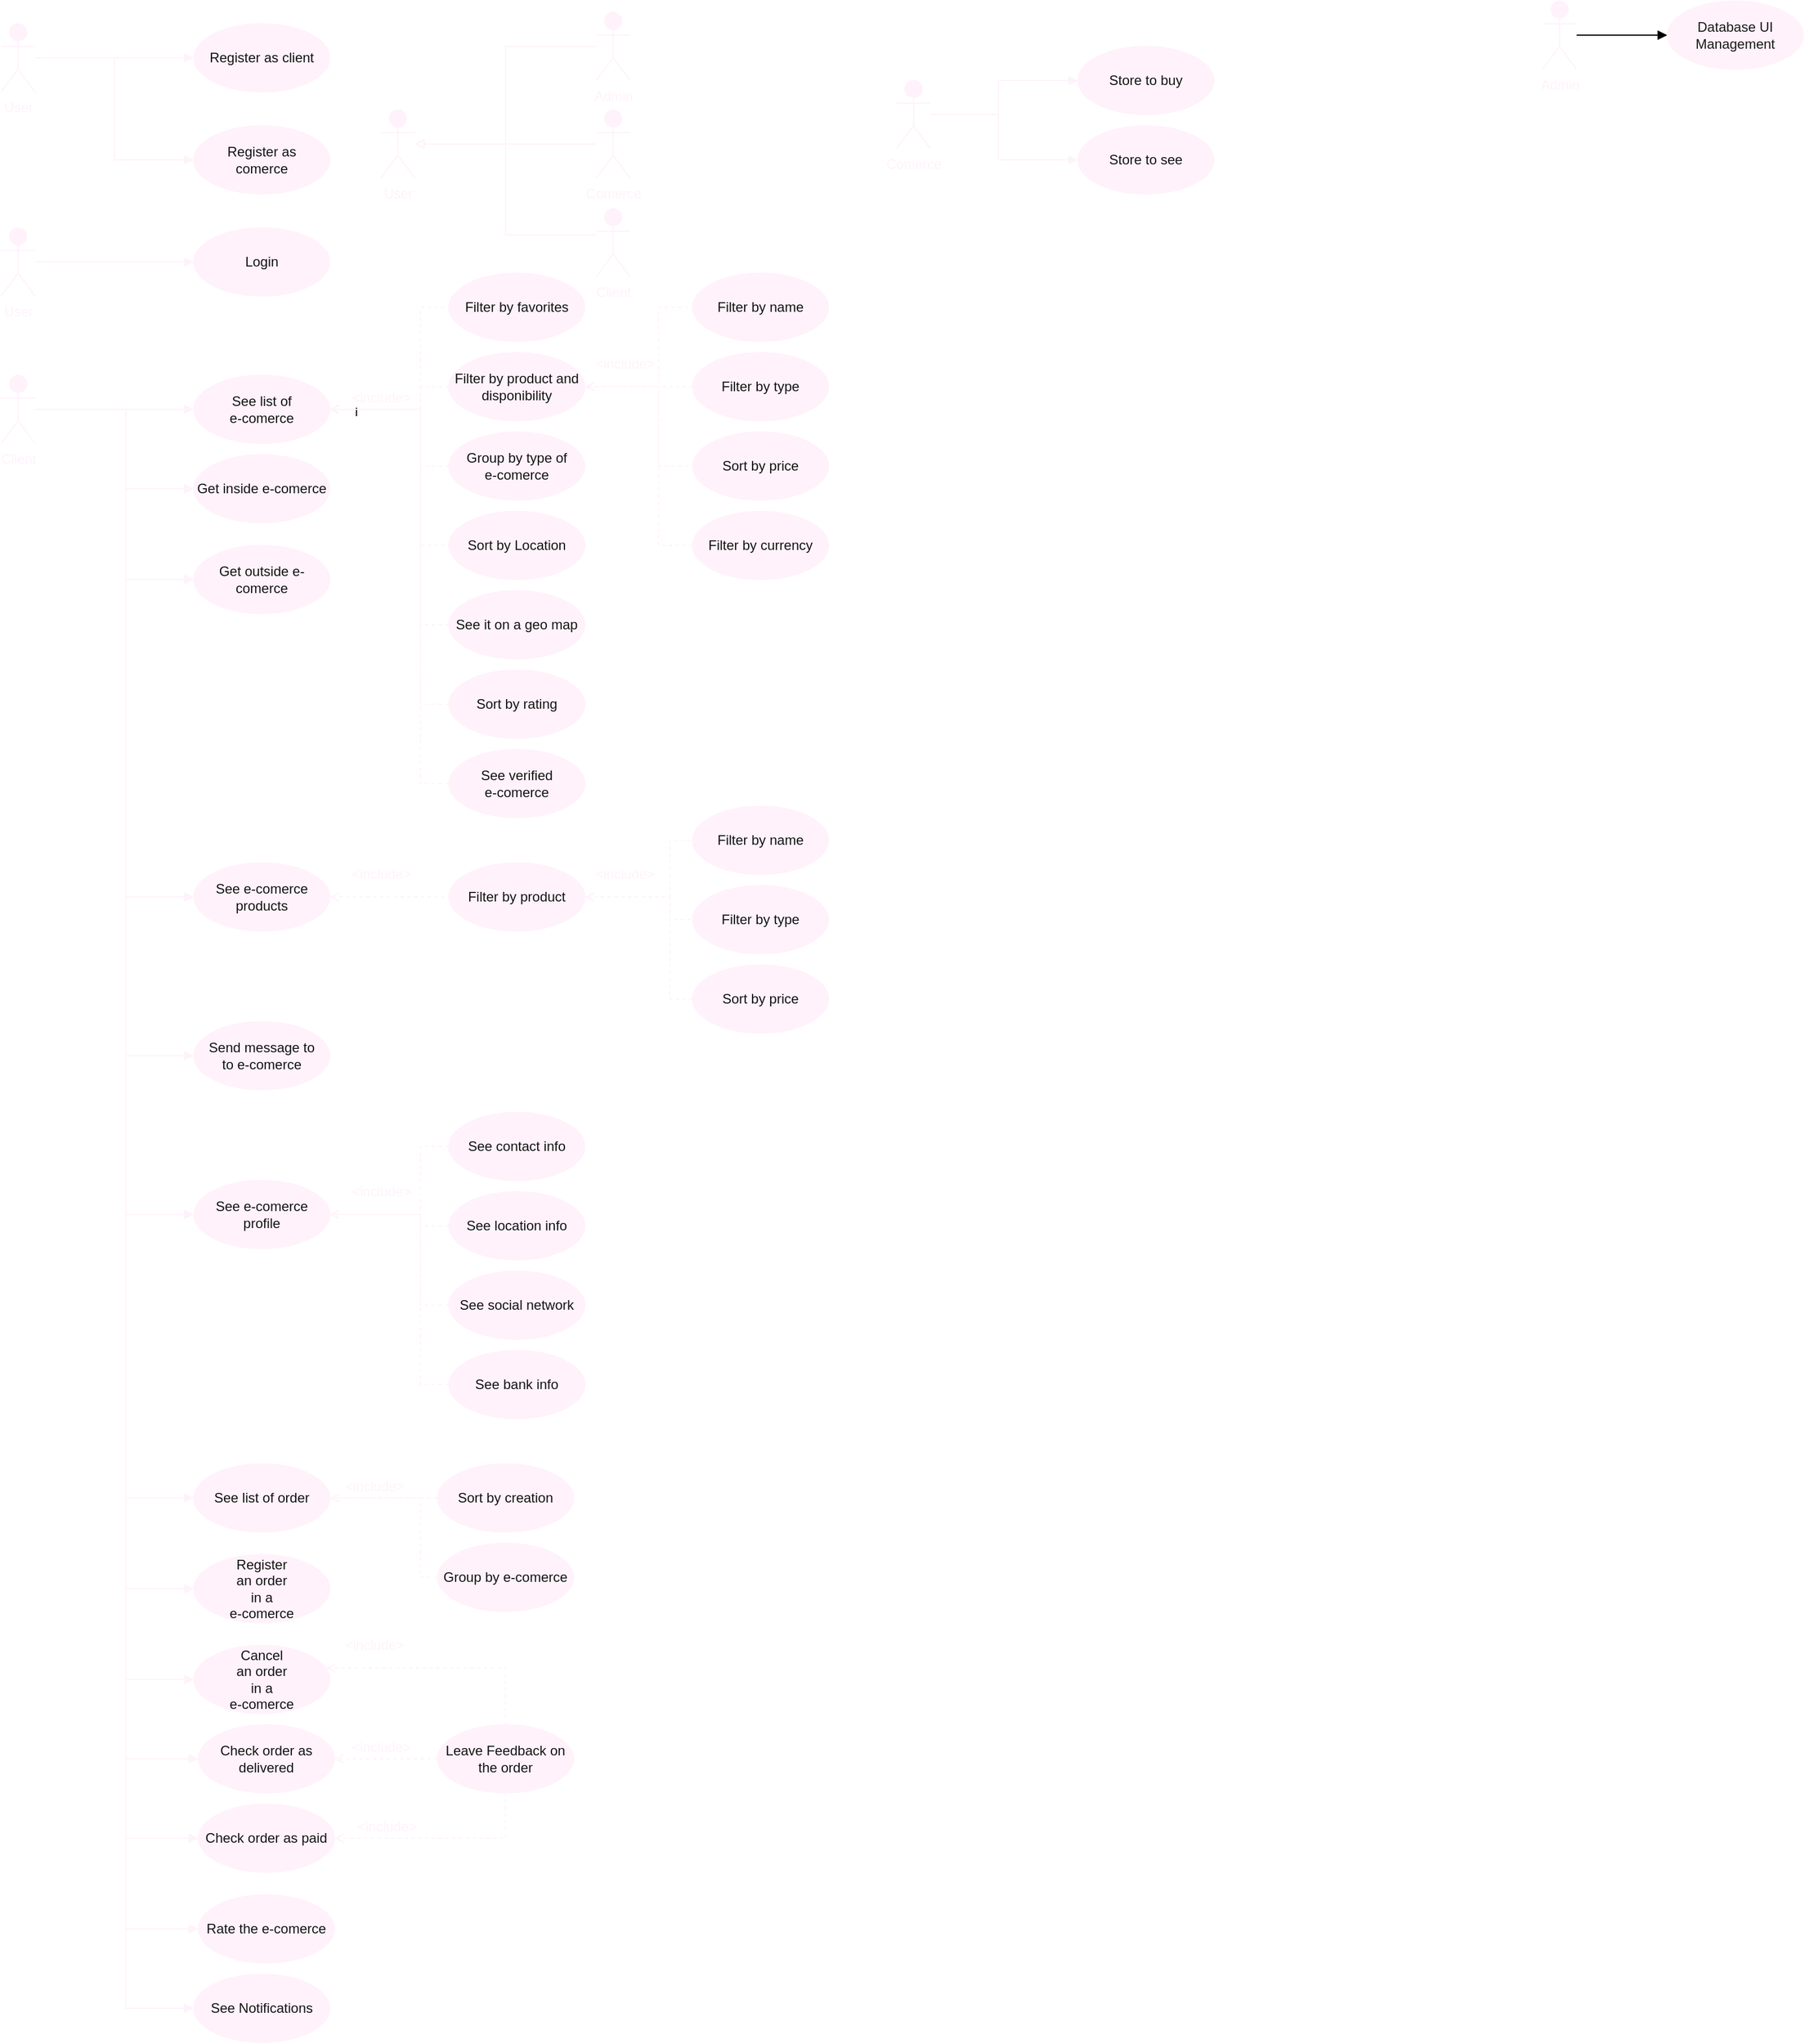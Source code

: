 <mxfile version="14.6.13" type="device" pages="3"><diagram id="BC7gHF0SL-32n3WbLQxh" name="CU"><mxGraphModel dx="1397" dy="903" grid="1" gridSize="10" guides="1" tooltips="1" connect="1" arrows="1" fold="1" page="1" pageScale="1" pageWidth="827" pageHeight="1169" math="0" shadow="0"><root><mxCell id="YwP4bSUT837wQAWC4aiK-0"/><mxCell id="YwP4bSUT837wQAWC4aiK-1" parent="YwP4bSUT837wQAWC4aiK-0"/><mxCell id="YwP4bSUT837wQAWC4aiK-4" value="" style="edgeStyle=orthogonalEdgeStyle;rounded=0;orthogonalLoop=1;jettySize=auto;html=1;fontColor=#FFF2FB;endArrow=block;endFill=1;strokeColor=#FFF2FB;" parent="YwP4bSUT837wQAWC4aiK-1" source="YwP4bSUT837wQAWC4aiK-2" target="YwP4bSUT837wQAWC4aiK-3" edge="1"><mxGeometry relative="1" as="geometry"/></mxCell><mxCell id="YwP4bSUT837wQAWC4aiK-8" value="" style="edgeStyle=orthogonalEdgeStyle;rounded=0;orthogonalLoop=1;jettySize=auto;html=1;fontColor=#141414;endArrow=block;endFill=1;strokeColor=#FFF2FB;" parent="YwP4bSUT837wQAWC4aiK-1" source="YwP4bSUT837wQAWC4aiK-2" target="YwP4bSUT837wQAWC4aiK-7" edge="1"><mxGeometry relative="1" as="geometry"><Array as="points"><mxPoint x="150" y="60"/><mxPoint x="150" y="150"/></Array></mxGeometry></mxCell><mxCell id="YwP4bSUT837wQAWC4aiK-2" value="User" style="shape=umlActor;verticalLabelPosition=bottom;verticalAlign=top;html=1;fillColor=#FFF2FB;strokeColor=#FFF2FB;fontColor=#FFF2FB;" parent="YwP4bSUT837wQAWC4aiK-1" vertex="1"><mxGeometry x="50" y="30" width="30" height="60" as="geometry"/></mxCell><mxCell id="YwP4bSUT837wQAWC4aiK-3" value="Register as client" style="ellipse;whiteSpace=wrap;html=1;verticalAlign=middle;strokeColor=#FFF2FB;fillColor=#FFF2FB;fontColor=#141414;align=center;" parent="YwP4bSUT837wQAWC4aiK-1" vertex="1"><mxGeometry x="220" y="30" width="120" height="60" as="geometry"/></mxCell><mxCell id="YwP4bSUT837wQAWC4aiK-7" value="Register as &lt;br&gt;comerce" style="ellipse;whiteSpace=wrap;html=1;verticalAlign=middle;strokeColor=#FFF2FB;fillColor=#FFF2FB;fontColor=#141414;" parent="YwP4bSUT837wQAWC4aiK-1" vertex="1"><mxGeometry x="220" y="120" width="120" height="60" as="geometry"/></mxCell><mxCell id="YwP4bSUT837wQAWC4aiK-15" style="edgeStyle=orthogonalEdgeStyle;rounded=0;orthogonalLoop=1;jettySize=auto;html=1;fontColor=#141414;endArrow=block;endFill=0;strokeColor=#FFF2FB;" parent="YwP4bSUT837wQAWC4aiK-1" source="YwP4bSUT837wQAWC4aiK-9" target="YwP4bSUT837wQAWC4aiK-11" edge="1"><mxGeometry relative="1" as="geometry"><Array as="points"><mxPoint x="495" y="216"/><mxPoint x="495" y="136"/></Array></mxGeometry></mxCell><mxCell id="YwP4bSUT837wQAWC4aiK-9" value="Client" style="shape=umlActor;verticalLabelPosition=bottom;verticalAlign=top;html=1;fillColor=#FFF2FB;strokeColor=#FFF2FB;fontColor=#FFF2FB;" parent="YwP4bSUT837wQAWC4aiK-1" vertex="1"><mxGeometry x="575" y="193" width="30" height="60" as="geometry"/></mxCell><mxCell id="YwP4bSUT837wQAWC4aiK-14" style="edgeStyle=orthogonalEdgeStyle;rounded=0;orthogonalLoop=1;jettySize=auto;html=1;fontColor=#141414;endArrow=block;endFill=0;strokeColor=#FFF2FB;" parent="YwP4bSUT837wQAWC4aiK-1" source="YwP4bSUT837wQAWC4aiK-10" target="YwP4bSUT837wQAWC4aiK-11" edge="1"><mxGeometry relative="1" as="geometry"/></mxCell><mxCell id="YwP4bSUT837wQAWC4aiK-10" value="Comerce" style="shape=umlActor;verticalLabelPosition=bottom;verticalAlign=top;html=1;fillColor=#FFF2FB;strokeColor=#FFF2FB;fontColor=#FFF2FB;" parent="YwP4bSUT837wQAWC4aiK-1" vertex="1"><mxGeometry x="575" y="106" width="30" height="60" as="geometry"/></mxCell><mxCell id="YwP4bSUT837wQAWC4aiK-11" value="User" style="shape=umlActor;verticalLabelPosition=bottom;verticalAlign=top;html=1;fillColor=#FFF2FB;strokeColor=#FFF2FB;fontColor=#FFF2FB;" parent="YwP4bSUT837wQAWC4aiK-1" vertex="1"><mxGeometry x="385" y="106" width="30" height="60" as="geometry"/></mxCell><mxCell id="smF_HuQ-IzeOqI01dWmn-2" value="" style="edgeStyle=orthogonalEdgeStyle;rounded=0;orthogonalLoop=1;jettySize=auto;html=1;fontColor=#141414;endArrow=block;endFill=1;strokeColor=#FFF2FB;" parent="YwP4bSUT837wQAWC4aiK-1" source="smF_HuQ-IzeOqI01dWmn-0" target="smF_HuQ-IzeOqI01dWmn-1" edge="1"><mxGeometry relative="1" as="geometry"/></mxCell><mxCell id="smF_HuQ-IzeOqI01dWmn-0" value="User" style="shape=umlActor;verticalLabelPosition=bottom;verticalAlign=top;html=1;fillColor=#FFF2FB;strokeColor=#FFF2FB;fontColor=#FFF2FB;" parent="YwP4bSUT837wQAWC4aiK-1" vertex="1"><mxGeometry x="50" y="210" width="30" height="60" as="geometry"/></mxCell><mxCell id="smF_HuQ-IzeOqI01dWmn-1" value="&lt;font color=&quot;#141414&quot;&gt;Login&lt;br&gt;&lt;/font&gt;" style="ellipse;whiteSpace=wrap;html=1;fontColor=#FFF2FB;verticalAlign=middle;strokeColor=#FFF2FB;fillColor=#FFF2FB;" parent="YwP4bSUT837wQAWC4aiK-1" vertex="1"><mxGeometry x="220" y="210" width="120" height="60" as="geometry"/></mxCell><mxCell id="smF_HuQ-IzeOqI01dWmn-5" value="" style="edgeStyle=orthogonalEdgeStyle;rounded=0;orthogonalLoop=1;jettySize=auto;html=1;fontColor=#141414;endArrow=block;endFill=1;strokeColor=#FFF2FB;" parent="YwP4bSUT837wQAWC4aiK-1" source="smF_HuQ-IzeOqI01dWmn-3" target="smF_HuQ-IzeOqI01dWmn-4" edge="1"><mxGeometry relative="1" as="geometry"/></mxCell><mxCell id="Ob8TRiMTkKO2GUoAq28Y-0" style="edgeStyle=orthogonalEdgeStyle;rounded=0;orthogonalLoop=1;jettySize=auto;html=1;fontColor=#141414;startArrow=none;startFill=0;endArrow=block;endFill=1;strokeColor=#FFF2FB;" parent="YwP4bSUT837wQAWC4aiK-1" source="smF_HuQ-IzeOqI01dWmn-3" target="smF_HuQ-IzeOqI01dWmn-17" edge="1"><mxGeometry relative="1" as="geometry"><Array as="points"><mxPoint x="160" y="370"/><mxPoint x="160" y="440"/></Array></mxGeometry></mxCell><mxCell id="Ob8TRiMTkKO2GUoAq28Y-1" style="edgeStyle=orthogonalEdgeStyle;rounded=0;orthogonalLoop=1;jettySize=auto;html=1;fontColor=#141414;startArrow=none;startFill=0;endArrow=block;endFill=1;strokeColor=#FFF2FB;" parent="YwP4bSUT837wQAWC4aiK-1" source="smF_HuQ-IzeOqI01dWmn-3" target="smF_HuQ-IzeOqI01dWmn-19" edge="1"><mxGeometry relative="1" as="geometry"><Array as="points"><mxPoint x="160" y="370"/><mxPoint x="160" y="520"/></Array></mxGeometry></mxCell><mxCell id="tOfpqZci7nliSNsosdZC-5" style="edgeStyle=orthogonalEdgeStyle;rounded=0;orthogonalLoop=1;jettySize=auto;html=1;fontColor=#141414;startArrow=none;startFill=0;endArrow=block;endFill=1;strokeColor=#FFF2FB;entryX=0;entryY=0.5;entryDx=0;entryDy=0;" parent="YwP4bSUT837wQAWC4aiK-1" source="smF_HuQ-IzeOqI01dWmn-3" target="VbVdr-aqdbOnC6qgvAIg-1" edge="1"><mxGeometry relative="1" as="geometry"><mxPoint x="160" y="670.0" as="targetPoint"/><Array as="points"><mxPoint x="160" y="370"/><mxPoint x="160" y="1410"/></Array></mxGeometry></mxCell><mxCell id="VbVdr-aqdbOnC6qgvAIg-3" style="edgeStyle=orthogonalEdgeStyle;rounded=0;orthogonalLoop=1;jettySize=auto;html=1;fontColor=#141414;startArrow=none;startFill=0;endArrow=block;endFill=1;strokeColor=#FFF2FB;" parent="YwP4bSUT837wQAWC4aiK-1" source="smF_HuQ-IzeOqI01dWmn-3" target="VbVdr-aqdbOnC6qgvAIg-2" edge="1"><mxGeometry relative="1" as="geometry"><Array as="points"><mxPoint x="160" y="370"/><mxPoint x="160" y="940"/></Array></mxGeometry></mxCell><mxCell id="VbVdr-aqdbOnC6qgvAIg-5" style="edgeStyle=orthogonalEdgeStyle;rounded=0;orthogonalLoop=1;jettySize=auto;html=1;fontColor=#141414;startArrow=none;startFill=0;endArrow=block;endFill=1;strokeColor=#FFF2FB;" parent="YwP4bSUT837wQAWC4aiK-1" source="smF_HuQ-IzeOqI01dWmn-3" target="VbVdr-aqdbOnC6qgvAIg-4" edge="1"><mxGeometry relative="1" as="geometry"><Array as="points"><mxPoint x="160" y="370"/><mxPoint x="160" y="800"/><mxPoint x="280" y="800"/></Array></mxGeometry></mxCell><mxCell id="VbVdr-aqdbOnC6qgvAIg-29" style="edgeStyle=orthogonalEdgeStyle;rounded=0;orthogonalLoop=1;jettySize=auto;html=1;fontColor=#FFF2FB;startArrow=none;startFill=0;endArrow=block;endFill=1;strokeColor=#FFF2FB;" parent="YwP4bSUT837wQAWC4aiK-1" source="smF_HuQ-IzeOqI01dWmn-3" target="VbVdr-aqdbOnC6qgvAIg-28" edge="1"><mxGeometry relative="1" as="geometry"><Array as="points"><mxPoint x="160" y="370"/><mxPoint x="160" y="1490"/></Array></mxGeometry></mxCell><mxCell id="VbVdr-aqdbOnC6qgvAIg-31" style="edgeStyle=orthogonalEdgeStyle;rounded=0;orthogonalLoop=1;jettySize=auto;html=1;fontColor=#FFF2FB;startArrow=none;startFill=0;endArrow=block;endFill=1;strokeColor=#FFF2FB;" parent="YwP4bSUT837wQAWC4aiK-1" source="smF_HuQ-IzeOqI01dWmn-3" target="VbVdr-aqdbOnC6qgvAIg-30" edge="1"><mxGeometry relative="1" as="geometry"><Array as="points"><mxPoint x="160" y="370"/><mxPoint x="160" y="1080"/></Array></mxGeometry></mxCell><mxCell id="VbVdr-aqdbOnC6qgvAIg-44" style="edgeStyle=orthogonalEdgeStyle;rounded=0;orthogonalLoop=1;jettySize=auto;html=1;fontColor=#FFF2FB;startArrow=none;startFill=0;endArrow=block;endFill=1;strokeColor=#FFF2FB;" parent="YwP4bSUT837wQAWC4aiK-1" source="smF_HuQ-IzeOqI01dWmn-3" target="VbVdr-aqdbOnC6qgvAIg-43" edge="1"><mxGeometry relative="1" as="geometry"><Array as="points"><mxPoint x="160" y="370"/><mxPoint x="160" y="1330"/></Array></mxGeometry></mxCell><mxCell id="VbVdr-aqdbOnC6qgvAIg-53" style="edgeStyle=orthogonalEdgeStyle;rounded=0;orthogonalLoop=1;jettySize=auto;html=1;fontColor=#FFF2FB;startArrow=none;startFill=0;endArrow=block;endFill=1;strokeColor=#FFF2FB;" parent="YwP4bSUT837wQAWC4aiK-1" source="smF_HuQ-IzeOqI01dWmn-3" target="VbVdr-aqdbOnC6qgvAIg-50" edge="1"><mxGeometry relative="1" as="geometry"><Array as="points"><mxPoint x="160" y="370"/><mxPoint x="160" y="1630"/></Array></mxGeometry></mxCell><mxCell id="VbVdr-aqdbOnC6qgvAIg-66" style="edgeStyle=orthogonalEdgeStyle;rounded=0;orthogonalLoop=1;jettySize=auto;html=1;fontColor=#FFF2FB;startArrow=none;startFill=0;endArrow=block;endFill=1;strokeColor=#FFF2FB;" parent="YwP4bSUT837wQAWC4aiK-1" source="smF_HuQ-IzeOqI01dWmn-3" target="VbVdr-aqdbOnC6qgvAIg-65" edge="1"><mxGeometry relative="1" as="geometry"><Array as="points"><mxPoint x="160" y="370"/><mxPoint x="160" y="1710"/></Array></mxGeometry></mxCell><mxCell id="VbVdr-aqdbOnC6qgvAIg-89" style="edgeStyle=orthogonalEdgeStyle;rounded=0;orthogonalLoop=1;jettySize=auto;html=1;fontColor=#FFF2FB;startArrow=none;startFill=0;endArrow=block;endFill=1;strokeColor=#FFF2FB;" parent="YwP4bSUT837wQAWC4aiK-1" source="smF_HuQ-IzeOqI01dWmn-3" target="VbVdr-aqdbOnC6qgvAIg-84" edge="1"><mxGeometry relative="1" as="geometry"><Array as="points"><mxPoint x="160" y="370"/><mxPoint x="160" y="1560"/></Array></mxGeometry></mxCell><mxCell id="wUWDKpGhGUis04eaSeQd-1" style="edgeStyle=orthogonalEdgeStyle;rounded=0;orthogonalLoop=1;jettySize=auto;html=1;fontColor=#FFF2FB;startArrow=none;startFill=0;endArrow=block;endFill=1;strokeColor=#FFF2FB;" parent="YwP4bSUT837wQAWC4aiK-1" source="smF_HuQ-IzeOqI01dWmn-3" target="wUWDKpGhGUis04eaSeQd-0" edge="1"><mxGeometry relative="1" as="geometry"><Array as="points"><mxPoint x="160" y="370"/><mxPoint x="160" y="1780"/></Array></mxGeometry></mxCell><mxCell id="smF_HuQ-IzeOqI01dWmn-3" value="Client" style="shape=umlActor;verticalLabelPosition=bottom;verticalAlign=top;html=1;fillColor=#FFF2FB;strokeColor=#FFF2FB;fontColor=#FFF2FB;" parent="YwP4bSUT837wQAWC4aiK-1" vertex="1"><mxGeometry x="50" y="340" width="30" height="60" as="geometry"/></mxCell><mxCell id="smF_HuQ-IzeOqI01dWmn-7" value="" style="edgeStyle=orthogonalEdgeStyle;rounded=0;orthogonalLoop=1;jettySize=auto;html=1;fontColor=#141414;endArrow=none;endFill=0;strokeColor=#FFF2FB;startArrow=open;startFill=0;dashed=1;" parent="YwP4bSUT837wQAWC4aiK-1" source="smF_HuQ-IzeOqI01dWmn-4" target="smF_HuQ-IzeOqI01dWmn-6" edge="1"><mxGeometry relative="1" as="geometry"><Array as="points"><mxPoint x="420" y="370"/><mxPoint x="420" y="280"/></Array></mxGeometry></mxCell><mxCell id="smF_HuQ-IzeOqI01dWmn-9" style="edgeStyle=orthogonalEdgeStyle;rounded=0;orthogonalLoop=1;jettySize=auto;html=1;dashed=1;fontColor=#141414;startArrow=open;startFill=0;endArrow=none;endFill=0;strokeColor=#FFF2FB;" parent="YwP4bSUT837wQAWC4aiK-1" source="smF_HuQ-IzeOqI01dWmn-4" target="smF_HuQ-IzeOqI01dWmn-8" edge="1"><mxGeometry relative="1" as="geometry"><Array as="points"><mxPoint x="420" y="370"/><mxPoint x="420" y="350"/></Array></mxGeometry></mxCell><mxCell id="smF_HuQ-IzeOqI01dWmn-11" style="edgeStyle=orthogonalEdgeStyle;rounded=0;orthogonalLoop=1;jettySize=auto;html=1;dashed=1;fontColor=#141414;startArrow=open;startFill=0;endArrow=none;endFill=0;strokeColor=#FFF2FB;" parent="YwP4bSUT837wQAWC4aiK-1" source="smF_HuQ-IzeOqI01dWmn-4" target="smF_HuQ-IzeOqI01dWmn-10" edge="1"><mxGeometry relative="1" as="geometry"><Array as="points"><mxPoint x="420" y="370"/><mxPoint x="420" y="420"/></Array></mxGeometry></mxCell><mxCell id="smF_HuQ-IzeOqI01dWmn-13" value="" style="edgeStyle=orthogonalEdgeStyle;rounded=0;orthogonalLoop=1;jettySize=auto;html=1;dashed=1;fontColor=#141414;startArrow=open;startFill=0;endArrow=none;endFill=0;strokeColor=#FFF2FB;" parent="YwP4bSUT837wQAWC4aiK-1" source="smF_HuQ-IzeOqI01dWmn-4" target="smF_HuQ-IzeOqI01dWmn-12" edge="1"><mxGeometry relative="1" as="geometry"><Array as="points"><mxPoint x="420" y="370"/><mxPoint x="420" y="490"/></Array></mxGeometry></mxCell><mxCell id="smF_HuQ-IzeOqI01dWmn-14" value="I" style="edgeLabel;html=1;align=center;verticalAlign=middle;resizable=0;points=[];fontColor=#141414;" parent="smF_HuQ-IzeOqI01dWmn-13" vertex="1" connectable="0"><mxGeometry x="-0.801" y="-2" relative="1" as="geometry"><mxPoint as="offset"/></mxGeometry></mxCell><mxCell id="smF_HuQ-IzeOqI01dWmn-4" value="See list of&lt;br&gt;e-comerce" style="ellipse;whiteSpace=wrap;html=1;verticalAlign=middle;strokeColor=#FFF2FB;fillColor=#FFF2FB;fontColor=#141414;" parent="YwP4bSUT837wQAWC4aiK-1" vertex="1"><mxGeometry x="220" y="340" width="120" height="60" as="geometry"/></mxCell><mxCell id="smF_HuQ-IzeOqI01dWmn-6" value="Filter by favorites" style="ellipse;whiteSpace=wrap;html=1;verticalAlign=middle;strokeColor=#FFF2FB;fillColor=#FFF2FB;fontColor=#141414;" parent="YwP4bSUT837wQAWC4aiK-1" vertex="1"><mxGeometry x="445" y="250" width="120" height="60" as="geometry"/></mxCell><mxCell id="VbVdr-aqdbOnC6qgvAIg-16" style="edgeStyle=orthogonalEdgeStyle;rounded=0;orthogonalLoop=1;jettySize=auto;html=1;dashed=1;fontColor=#FFF2FB;startArrow=open;startFill=0;endArrow=none;endFill=0;strokeColor=#FFF2FB;" parent="YwP4bSUT837wQAWC4aiK-1" source="smF_HuQ-IzeOqI01dWmn-8" target="VbVdr-aqdbOnC6qgvAIg-15" edge="1"><mxGeometry relative="1" as="geometry"><Array as="points"><mxPoint x="670" y="350"/><mxPoint x="670" y="360"/></Array></mxGeometry></mxCell><mxCell id="VbVdr-aqdbOnC6qgvAIg-18" style="edgeStyle=orthogonalEdgeStyle;rounded=0;orthogonalLoop=1;jettySize=auto;html=1;dashed=1;fontColor=#FFF2FB;startArrow=open;startFill=0;endArrow=none;endFill=0;strokeColor=#FFF2FB;" parent="YwP4bSUT837wQAWC4aiK-1" source="smF_HuQ-IzeOqI01dWmn-8" target="VbVdr-aqdbOnC6qgvAIg-17" edge="1"><mxGeometry relative="1" as="geometry"><Array as="points"><mxPoint x="630" y="350"/><mxPoint x="630" y="420"/></Array></mxGeometry></mxCell><mxCell id="VbVdr-aqdbOnC6qgvAIg-19" style="edgeStyle=orthogonalEdgeStyle;rounded=0;orthogonalLoop=1;jettySize=auto;html=1;dashed=1;fontColor=#FFF2FB;startArrow=open;startFill=0;endArrow=none;endFill=0;strokeColor=#FFF2FB;" parent="YwP4bSUT837wQAWC4aiK-1" source="smF_HuQ-IzeOqI01dWmn-8" target="VbVdr-aqdbOnC6qgvAIg-11" edge="1"><mxGeometry relative="1" as="geometry"><Array as="points"><mxPoint x="630" y="350"/><mxPoint x="630" y="280"/></Array></mxGeometry></mxCell><mxCell id="smF_HuQ-IzeOqI01dWmn-8" value="Filter by product and disponibility" style="ellipse;whiteSpace=wrap;html=1;verticalAlign=middle;strokeColor=#FFF2FB;fillColor=#FFF2FB;fontColor=#141414;" parent="YwP4bSUT837wQAWC4aiK-1" vertex="1"><mxGeometry x="445" y="320" width="120" height="60" as="geometry"/></mxCell><mxCell id="smF_HuQ-IzeOqI01dWmn-10" value="Group by type of &lt;br&gt;e-comerce" style="ellipse;whiteSpace=wrap;html=1;verticalAlign=middle;strokeColor=#FFF2FB;fillColor=#FFF2FB;fontColor=#141414;" parent="YwP4bSUT837wQAWC4aiK-1" vertex="1"><mxGeometry x="445" y="390" width="120" height="60" as="geometry"/></mxCell><mxCell id="smF_HuQ-IzeOqI01dWmn-12" value="Sort by Location" style="ellipse;whiteSpace=wrap;html=1;verticalAlign=middle;strokeColor=#FFF2FB;fillColor=#FFF2FB;fontColor=#141414;" parent="YwP4bSUT837wQAWC4aiK-1" vertex="1"><mxGeometry x="445" y="460" width="120" height="60" as="geometry"/></mxCell><mxCell id="smF_HuQ-IzeOqI01dWmn-15" value="&amp;lt;include&amp;gt;" style="text;html=1;align=center;verticalAlign=middle;resizable=0;points=[];autosize=1;strokeColor=none;fontColor=#FFF2FB;" parent="YwP4bSUT837wQAWC4aiK-1" vertex="1"><mxGeometry x="350" y="350" width="70" height="20" as="geometry"/></mxCell><mxCell id="smF_HuQ-IzeOqI01dWmn-17" value="Get inside e-comerce" style="ellipse;whiteSpace=wrap;html=1;verticalAlign=middle;strokeColor=#FFF2FB;fillColor=#FFF2FB;fontColor=#141414;" parent="YwP4bSUT837wQAWC4aiK-1" vertex="1"><mxGeometry x="220" y="410" width="120" height="60" as="geometry"/></mxCell><mxCell id="smF_HuQ-IzeOqI01dWmn-19" value="Get outside e-comerce" style="ellipse;whiteSpace=wrap;html=1;verticalAlign=middle;strokeColor=#FFF2FB;fillColor=#FFF2FB;fontColor=#141414;" parent="YwP4bSUT837wQAWC4aiK-1" vertex="1"><mxGeometry x="220" y="490" width="120" height="60" as="geometry"/></mxCell><mxCell id="Ob8TRiMTkKO2GUoAq28Y-4" style="edgeStyle=orthogonalEdgeStyle;rounded=0;orthogonalLoop=1;jettySize=auto;html=1;fontColor=#141414;startArrow=none;startFill=0;endArrow=open;endFill=0;strokeColor=#FFF2FB;dashed=1;" parent="YwP4bSUT837wQAWC4aiK-1" source="Ob8TRiMTkKO2GUoAq28Y-3" target="smF_HuQ-IzeOqI01dWmn-4" edge="1"><mxGeometry relative="1" as="geometry"><Array as="points"><mxPoint x="420" y="560"/><mxPoint x="420" y="370"/></Array></mxGeometry></mxCell><mxCell id="Ob8TRiMTkKO2GUoAq28Y-3" value="See it on a geo map" style="ellipse;whiteSpace=wrap;html=1;verticalAlign=middle;strokeColor=#FFF2FB;fillColor=#FFF2FB;fontColor=#141414;" parent="YwP4bSUT837wQAWC4aiK-1" vertex="1"><mxGeometry x="445" y="530" width="120" height="60" as="geometry"/></mxCell><mxCell id="tOfpqZci7nliSNsosdZC-1" style="edgeStyle=orthogonalEdgeStyle;rounded=0;orthogonalLoop=1;jettySize=auto;html=1;dashed=1;fontColor=#141414;startArrow=none;startFill=0;endArrow=open;endFill=0;strokeColor=#FFF2FB;" parent="YwP4bSUT837wQAWC4aiK-1" source="tOfpqZci7nliSNsosdZC-0" target="smF_HuQ-IzeOqI01dWmn-4" edge="1"><mxGeometry relative="1" as="geometry"><Array as="points"><mxPoint x="420" y="630"/><mxPoint x="420" y="370"/></Array></mxGeometry></mxCell><mxCell id="tOfpqZci7nliSNsosdZC-0" value="Sort by rating" style="ellipse;whiteSpace=wrap;html=1;verticalAlign=middle;strokeColor=#FFF2FB;fillColor=#FFF2FB;fontColor=#141414;" parent="YwP4bSUT837wQAWC4aiK-1" vertex="1"><mxGeometry x="445" y="600" width="120" height="60" as="geometry"/></mxCell><mxCell id="tOfpqZci7nliSNsosdZC-4" style="edgeStyle=orthogonalEdgeStyle;rounded=0;orthogonalLoop=1;jettySize=auto;html=1;dashed=1;fontColor=#141414;startArrow=none;startFill=0;endArrow=open;endFill=0;strokeColor=#FFF2FB;" parent="YwP4bSUT837wQAWC4aiK-1" source="tOfpqZci7nliSNsosdZC-2" target="smF_HuQ-IzeOqI01dWmn-4" edge="1"><mxGeometry relative="1" as="geometry"><Array as="points"><mxPoint x="420" y="700"/><mxPoint x="420" y="370"/></Array></mxGeometry></mxCell><mxCell id="tOfpqZci7nliSNsosdZC-2" value="See verified&lt;br&gt;e-comerce" style="ellipse;whiteSpace=wrap;html=1;verticalAlign=middle;strokeColor=#FFF2FB;fillColor=#FFF2FB;fontColor=#141414;" parent="YwP4bSUT837wQAWC4aiK-1" vertex="1"><mxGeometry x="445" y="670" width="120" height="60" as="geometry"/></mxCell><mxCell id="tOfpqZci7nliSNsosdZC-8" value="" style="edgeStyle=orthogonalEdgeStyle;rounded=0;orthogonalLoop=1;jettySize=auto;html=1;fontColor=#141414;startArrow=none;startFill=0;endArrow=block;endFill=1;strokeColor=#FFF2FB;" parent="YwP4bSUT837wQAWC4aiK-1" source="tOfpqZci7nliSNsosdZC-6" target="tOfpqZci7nliSNsosdZC-7" edge="1"><mxGeometry relative="1" as="geometry"><Array as="points"><mxPoint x="930" y="110"/><mxPoint x="930" y="80"/></Array></mxGeometry></mxCell><mxCell id="VbVdr-aqdbOnC6qgvAIg-0" style="edgeStyle=orthogonalEdgeStyle;rounded=0;orthogonalLoop=1;jettySize=auto;html=1;fontColor=#141414;startArrow=none;startFill=0;endArrow=block;endFill=1;strokeColor=#FFF2FB;" parent="YwP4bSUT837wQAWC4aiK-1" source="tOfpqZci7nliSNsosdZC-6" target="tOfpqZci7nliSNsosdZC-9" edge="1"><mxGeometry relative="1" as="geometry"><Array as="points"><mxPoint x="930" y="110"/><mxPoint x="930" y="150"/></Array></mxGeometry></mxCell><mxCell id="tOfpqZci7nliSNsosdZC-6" value="Comerce" style="shape=umlActor;verticalLabelPosition=bottom;verticalAlign=top;html=1;fillColor=#FFF2FB;strokeColor=#FFF2FB;fontColor=#FFF2FB;" parent="YwP4bSUT837wQAWC4aiK-1" vertex="1"><mxGeometry x="840" y="80" width="30" height="60" as="geometry"/></mxCell><mxCell id="tOfpqZci7nliSNsosdZC-7" value="Store to buy" style="ellipse;whiteSpace=wrap;html=1;verticalAlign=middle;strokeColor=#FFF2FB;fillColor=#FFF2FB;fontColor=#141414;" parent="YwP4bSUT837wQAWC4aiK-1" vertex="1"><mxGeometry x="1000" y="50" width="120" height="60" as="geometry"/></mxCell><mxCell id="tOfpqZci7nliSNsosdZC-9" value="Store to see" style="ellipse;whiteSpace=wrap;html=1;verticalAlign=middle;strokeColor=#FFF2FB;fillColor=#FFF2FB;fontColor=#141414;" parent="YwP4bSUT837wQAWC4aiK-1" vertex="1"><mxGeometry x="1000" y="120" width="120" height="60" as="geometry"/></mxCell><mxCell id="VbVdr-aqdbOnC6qgvAIg-1" value="Register&lt;br&gt;an order&lt;br&gt;in a&lt;br&gt;e-comerce" style="ellipse;whiteSpace=wrap;html=1;verticalAlign=middle;strokeColor=#FFF2FB;fillColor=#FFF2FB;fontColor=#141414;" parent="YwP4bSUT837wQAWC4aiK-1" vertex="1"><mxGeometry x="220" y="1380" width="120" height="60" as="geometry"/></mxCell><mxCell id="VbVdr-aqdbOnC6qgvAIg-2" value="Send message to&lt;br&gt;to e-comerce" style="ellipse;whiteSpace=wrap;html=1;verticalAlign=middle;strokeColor=#FFF2FB;fillColor=#FFF2FB;fontColor=#141414;" parent="YwP4bSUT837wQAWC4aiK-1" vertex="1"><mxGeometry x="220" y="910" width="120" height="60" as="geometry"/></mxCell><mxCell id="VbVdr-aqdbOnC6qgvAIg-7" value="" style="edgeStyle=orthogonalEdgeStyle;rounded=0;orthogonalLoop=1;jettySize=auto;html=1;fontColor=#141414;startArrow=open;startFill=0;endArrow=none;endFill=0;strokeColor=#FFF2FB;dashed=1;" parent="YwP4bSUT837wQAWC4aiK-1" source="VbVdr-aqdbOnC6qgvAIg-4" target="VbVdr-aqdbOnC6qgvAIg-6" edge="1"><mxGeometry relative="1" as="geometry"><Array as="points"><mxPoint x="380" y="800"/><mxPoint x="380" y="800"/></Array></mxGeometry></mxCell><mxCell id="VbVdr-aqdbOnC6qgvAIg-4" value="See e-comerce products" style="ellipse;whiteSpace=wrap;html=1;verticalAlign=middle;strokeColor=#FFF2FB;fillColor=#FFF2FB;fontColor=#141414;" parent="YwP4bSUT837wQAWC4aiK-1" vertex="1"><mxGeometry x="220" y="770" width="120" height="60" as="geometry"/></mxCell><mxCell id="VbVdr-aqdbOnC6qgvAIg-24" style="edgeStyle=orthogonalEdgeStyle;rounded=0;orthogonalLoop=1;jettySize=auto;html=1;dashed=1;fontColor=#FFF2FB;startArrow=open;startFill=0;endArrow=none;endFill=0;strokeColor=#FFF2FB;" parent="YwP4bSUT837wQAWC4aiK-1" source="VbVdr-aqdbOnC6qgvAIg-6" target="VbVdr-aqdbOnC6qgvAIg-21" edge="1"><mxGeometry relative="1" as="geometry"><Array as="points"><mxPoint x="640" y="800"/><mxPoint x="640" y="750"/></Array></mxGeometry></mxCell><mxCell id="VbVdr-aqdbOnC6qgvAIg-25" style="edgeStyle=orthogonalEdgeStyle;rounded=0;orthogonalLoop=1;jettySize=auto;html=1;dashed=1;fontColor=#FFF2FB;startArrow=open;startFill=0;endArrow=none;endFill=0;strokeColor=#FFF2FB;" parent="YwP4bSUT837wQAWC4aiK-1" source="VbVdr-aqdbOnC6qgvAIg-6" target="VbVdr-aqdbOnC6qgvAIg-22" edge="1"><mxGeometry relative="1" as="geometry"><Array as="points"><mxPoint x="640" y="800"/><mxPoint x="640" y="820"/></Array></mxGeometry></mxCell><mxCell id="VbVdr-aqdbOnC6qgvAIg-26" style="edgeStyle=orthogonalEdgeStyle;rounded=0;orthogonalLoop=1;jettySize=auto;html=1;dashed=1;fontColor=#FFF2FB;startArrow=open;startFill=0;endArrow=none;endFill=0;strokeColor=#FFF2FB;" parent="YwP4bSUT837wQAWC4aiK-1" source="VbVdr-aqdbOnC6qgvAIg-6" target="VbVdr-aqdbOnC6qgvAIg-23" edge="1"><mxGeometry relative="1" as="geometry"><Array as="points"><mxPoint x="640" y="800"/><mxPoint x="640" y="890"/></Array></mxGeometry></mxCell><mxCell id="VbVdr-aqdbOnC6qgvAIg-6" value="Filter by product" style="ellipse;whiteSpace=wrap;html=1;verticalAlign=middle;strokeColor=#FFF2FB;fillColor=#FFF2FB;fontColor=#141414;" parent="YwP4bSUT837wQAWC4aiK-1" vertex="1"><mxGeometry x="445" y="770" width="120" height="60" as="geometry"/></mxCell><mxCell id="VbVdr-aqdbOnC6qgvAIg-8" value="&amp;lt;include&amp;gt;" style="text;html=1;align=center;verticalAlign=middle;resizable=0;points=[];autosize=1;strokeColor=none;fontColor=#FFF2FB;" parent="YwP4bSUT837wQAWC4aiK-1" vertex="1"><mxGeometry x="350" y="770" width="70" height="20" as="geometry"/></mxCell><mxCell id="VbVdr-aqdbOnC6qgvAIg-11" value="Filter by name" style="ellipse;whiteSpace=wrap;html=1;verticalAlign=middle;strokeColor=#FFF2FB;fillColor=#FFF2FB;fontColor=#141414;" parent="YwP4bSUT837wQAWC4aiK-1" vertex="1"><mxGeometry x="660" y="250" width="120" height="60" as="geometry"/></mxCell><mxCell id="VbVdr-aqdbOnC6qgvAIg-15" value="Filter by type" style="ellipse;whiteSpace=wrap;html=1;verticalAlign=middle;strokeColor=#FFF2FB;fillColor=#FFF2FB;fontColor=#141414;" parent="YwP4bSUT837wQAWC4aiK-1" vertex="1"><mxGeometry x="660" y="320" width="120" height="60" as="geometry"/></mxCell><mxCell id="VbVdr-aqdbOnC6qgvAIg-17" value="Sort by price" style="ellipse;whiteSpace=wrap;html=1;verticalAlign=middle;strokeColor=#FFF2FB;fillColor=#FFF2FB;fontColor=#141414;" parent="YwP4bSUT837wQAWC4aiK-1" vertex="1"><mxGeometry x="660" y="390" width="120" height="60" as="geometry"/></mxCell><mxCell id="VbVdr-aqdbOnC6qgvAIg-20" value="&amp;lt;include&amp;gt;" style="text;html=1;align=center;verticalAlign=middle;resizable=0;points=[];autosize=1;strokeColor=none;fontColor=#FFF2FB;" parent="YwP4bSUT837wQAWC4aiK-1" vertex="1"><mxGeometry x="565" y="320" width="70" height="20" as="geometry"/></mxCell><mxCell id="VbVdr-aqdbOnC6qgvAIg-21" value="Filter by name" style="ellipse;whiteSpace=wrap;html=1;verticalAlign=middle;strokeColor=#FFF2FB;fillColor=#FFF2FB;fontColor=#141414;" parent="YwP4bSUT837wQAWC4aiK-1" vertex="1"><mxGeometry x="660" y="720" width="120" height="60" as="geometry"/></mxCell><mxCell id="VbVdr-aqdbOnC6qgvAIg-22" value="Filter by type" style="ellipse;whiteSpace=wrap;html=1;verticalAlign=middle;strokeColor=#FFF2FB;fillColor=#FFF2FB;fontColor=#141414;" parent="YwP4bSUT837wQAWC4aiK-1" vertex="1"><mxGeometry x="660" y="790" width="120" height="60" as="geometry"/></mxCell><mxCell id="VbVdr-aqdbOnC6qgvAIg-23" value="Sort by price" style="ellipse;whiteSpace=wrap;html=1;verticalAlign=middle;strokeColor=#FFF2FB;fillColor=#FFF2FB;fontColor=#141414;" parent="YwP4bSUT837wQAWC4aiK-1" vertex="1"><mxGeometry x="660" y="860" width="120" height="60" as="geometry"/></mxCell><mxCell id="VbVdr-aqdbOnC6qgvAIg-27" value="&amp;lt;include&amp;gt;" style="text;html=1;align=center;verticalAlign=middle;resizable=0;points=[];autosize=1;strokeColor=none;fontColor=#FFF2FB;" parent="YwP4bSUT837wQAWC4aiK-1" vertex="1"><mxGeometry x="565" y="770" width="70" height="20" as="geometry"/></mxCell><mxCell id="VbVdr-aqdbOnC6qgvAIg-28" value="Cancel&lt;br&gt;an order&lt;br&gt;in a&lt;br&gt;e-comerce" style="ellipse;whiteSpace=wrap;html=1;verticalAlign=middle;strokeColor=#FFF2FB;fillColor=#FFF2FB;fontColor=#141414;" parent="YwP4bSUT837wQAWC4aiK-1" vertex="1"><mxGeometry x="220" y="1460" width="120" height="60" as="geometry"/></mxCell><mxCell id="VbVdr-aqdbOnC6qgvAIg-30" value="See e-comerce&lt;br&gt;profile" style="ellipse;whiteSpace=wrap;html=1;verticalAlign=middle;strokeColor=#FFF2FB;fillColor=#FFF2FB;fontColor=#141414;" parent="YwP4bSUT837wQAWC4aiK-1" vertex="1"><mxGeometry x="220" y="1050" width="120" height="60" as="geometry"/></mxCell><mxCell id="VbVdr-aqdbOnC6qgvAIg-33" style="edgeStyle=orthogonalEdgeStyle;rounded=0;orthogonalLoop=1;jettySize=auto;html=1;fontColor=#FFF2FB;startArrow=none;startFill=0;endArrow=open;endFill=0;strokeColor=#FFF2FB;dashed=1;" parent="YwP4bSUT837wQAWC4aiK-1" source="VbVdr-aqdbOnC6qgvAIg-32" target="VbVdr-aqdbOnC6qgvAIg-30" edge="1"><mxGeometry relative="1" as="geometry"><Array as="points"><mxPoint x="420" y="1020"/><mxPoint x="420" y="1080"/></Array></mxGeometry></mxCell><mxCell id="VbVdr-aqdbOnC6qgvAIg-32" value="See contact info" style="ellipse;whiteSpace=wrap;html=1;verticalAlign=middle;fillColor=#FFF2FB;fontColor=#141414;strokeColor=#FFF2FB;" parent="YwP4bSUT837wQAWC4aiK-1" vertex="1"><mxGeometry x="445" y="990" width="120" height="60" as="geometry"/></mxCell><mxCell id="VbVdr-aqdbOnC6qgvAIg-35" style="edgeStyle=orthogonalEdgeStyle;rounded=0;orthogonalLoop=1;jettySize=auto;html=1;dashed=1;fontColor=#FFF2FB;startArrow=none;startFill=0;endArrow=open;endFill=0;strokeColor=#FFF2FB;" parent="YwP4bSUT837wQAWC4aiK-1" source="VbVdr-aqdbOnC6qgvAIg-34" target="VbVdr-aqdbOnC6qgvAIg-30" edge="1"><mxGeometry relative="1" as="geometry"><Array as="points"><mxPoint x="420" y="1090"/><mxPoint x="420" y="1080"/></Array></mxGeometry></mxCell><mxCell id="VbVdr-aqdbOnC6qgvAIg-34" value="See location info" style="ellipse;whiteSpace=wrap;html=1;verticalAlign=middle;strokeColor=#FFF2FB;fillColor=#FFF2FB;fontColor=#141414;" parent="YwP4bSUT837wQAWC4aiK-1" vertex="1"><mxGeometry x="445" y="1060" width="120" height="60" as="geometry"/></mxCell><mxCell id="VbVdr-aqdbOnC6qgvAIg-36" value="&amp;lt;include&amp;gt;" style="text;html=1;align=center;verticalAlign=middle;resizable=0;points=[];autosize=1;strokeColor=none;fontColor=#FFF2FB;" parent="YwP4bSUT837wQAWC4aiK-1" vertex="1"><mxGeometry x="350" y="1050" width="70" height="20" as="geometry"/></mxCell><mxCell id="VbVdr-aqdbOnC6qgvAIg-38" style="edgeStyle=orthogonalEdgeStyle;rounded=0;orthogonalLoop=1;jettySize=auto;html=1;dashed=1;fontColor=#FFF2FB;startArrow=none;startFill=0;endArrow=open;endFill=0;strokeColor=#FFF2FB;" parent="YwP4bSUT837wQAWC4aiK-1" source="VbVdr-aqdbOnC6qgvAIg-37" target="VbVdr-aqdbOnC6qgvAIg-30" edge="1"><mxGeometry relative="1" as="geometry"><Array as="points"><mxPoint x="420" y="1160"/><mxPoint x="420" y="1080"/></Array></mxGeometry></mxCell><mxCell id="VbVdr-aqdbOnC6qgvAIg-37" value="See social network" style="ellipse;whiteSpace=wrap;html=1;verticalAlign=middle;strokeColor=#FFF2FB;fillColor=#FFF2FB;fontColor=#141414;" parent="YwP4bSUT837wQAWC4aiK-1" vertex="1"><mxGeometry x="445" y="1130" width="120" height="60" as="geometry"/></mxCell><mxCell id="VbVdr-aqdbOnC6qgvAIg-40" style="edgeStyle=orthogonalEdgeStyle;rounded=0;orthogonalLoop=1;jettySize=auto;html=1;dashed=1;fontColor=#FFF2FB;startArrow=none;startFill=0;endArrow=open;endFill=0;strokeColor=#FFF2FB;" parent="YwP4bSUT837wQAWC4aiK-1" source="VbVdr-aqdbOnC6qgvAIg-39" target="VbVdr-aqdbOnC6qgvAIg-30" edge="1"><mxGeometry relative="1" as="geometry"><Array as="points"><mxPoint x="420" y="1230"/><mxPoint x="420" y="1080"/></Array></mxGeometry></mxCell><mxCell id="VbVdr-aqdbOnC6qgvAIg-39" value="See bank info" style="ellipse;whiteSpace=wrap;html=1;verticalAlign=middle;strokeColor=#FFF2FB;fillColor=#FFF2FB;fontColor=#141414;" parent="YwP4bSUT837wQAWC4aiK-1" vertex="1"><mxGeometry x="445" y="1200" width="120" height="60" as="geometry"/></mxCell><mxCell id="VbVdr-aqdbOnC6qgvAIg-42" style="edgeStyle=orthogonalEdgeStyle;rounded=0;orthogonalLoop=1;jettySize=auto;html=1;dashed=1;fontColor=#FFF2FB;startArrow=none;startFill=0;endArrow=open;endFill=0;strokeColor=#FFF2FB;" parent="YwP4bSUT837wQAWC4aiK-1" source="VbVdr-aqdbOnC6qgvAIg-41" target="smF_HuQ-IzeOqI01dWmn-8" edge="1"><mxGeometry relative="1" as="geometry"><Array as="points"><mxPoint x="630" y="490"/><mxPoint x="630" y="350"/></Array></mxGeometry></mxCell><mxCell id="VbVdr-aqdbOnC6qgvAIg-41" value="Filter by currency" style="ellipse;whiteSpace=wrap;html=1;verticalAlign=middle;strokeColor=#FFF2FB;fillColor=#FFF2FB;fontColor=#141414;" parent="YwP4bSUT837wQAWC4aiK-1" vertex="1"><mxGeometry x="660" y="460" width="120" height="60" as="geometry"/></mxCell><mxCell id="VbVdr-aqdbOnC6qgvAIg-43" value="See list of order" style="ellipse;whiteSpace=wrap;html=1;verticalAlign=middle;strokeColor=#FFF2FB;fillColor=#FFF2FB;fontColor=#141414;" parent="YwP4bSUT837wQAWC4aiK-1" vertex="1"><mxGeometry x="220" y="1300" width="120" height="60" as="geometry"/></mxCell><mxCell id="VbVdr-aqdbOnC6qgvAIg-46" style="edgeStyle=orthogonalEdgeStyle;rounded=0;orthogonalLoop=1;jettySize=auto;html=1;entryX=1;entryY=0.5;entryDx=0;entryDy=0;fontColor=#FFF2FB;startArrow=none;startFill=0;endArrow=open;endFill=0;strokeColor=#FFF2FB;dashed=1;" parent="YwP4bSUT837wQAWC4aiK-1" source="VbVdr-aqdbOnC6qgvAIg-45" target="VbVdr-aqdbOnC6qgvAIg-43" edge="1"><mxGeometry relative="1" as="geometry"/></mxCell><mxCell id="VbVdr-aqdbOnC6qgvAIg-45" value="Sort by creation" style="ellipse;whiteSpace=wrap;html=1;verticalAlign=middle;strokeColor=#FFF2FB;fillColor=#FFF2FB;fontColor=#141414;" parent="YwP4bSUT837wQAWC4aiK-1" vertex="1"><mxGeometry x="435" y="1300" width="120" height="60" as="geometry"/></mxCell><mxCell id="VbVdr-aqdbOnC6qgvAIg-47" value="&amp;lt;include&amp;gt;" style="text;html=1;align=center;verticalAlign=middle;resizable=0;points=[];autosize=1;strokeColor=none;fontColor=#FFF2FB;" parent="YwP4bSUT837wQAWC4aiK-1" vertex="1"><mxGeometry x="344" y="1310" width="70" height="20" as="geometry"/></mxCell><mxCell id="VbVdr-aqdbOnC6qgvAIg-49" style="edgeStyle=orthogonalEdgeStyle;rounded=0;orthogonalLoop=1;jettySize=auto;html=1;dashed=1;fontColor=#FFF2FB;startArrow=none;startFill=0;endArrow=open;endFill=0;strokeColor=#FFF2FB;" parent="YwP4bSUT837wQAWC4aiK-1" source="VbVdr-aqdbOnC6qgvAIg-48" target="VbVdr-aqdbOnC6qgvAIg-43" edge="1"><mxGeometry relative="1" as="geometry"><Array as="points"><mxPoint x="420" y="1400"/><mxPoint x="420" y="1330"/></Array></mxGeometry></mxCell><mxCell id="VbVdr-aqdbOnC6qgvAIg-48" value="Group by e-comerce" style="ellipse;whiteSpace=wrap;html=1;verticalAlign=middle;strokeColor=#FFF2FB;fillColor=#FFF2FB;fontColor=#141414;" parent="YwP4bSUT837wQAWC4aiK-1" vertex="1"><mxGeometry x="435" y="1370" width="120" height="60" as="geometry"/></mxCell><mxCell id="VbVdr-aqdbOnC6qgvAIg-50" value="Check order as paid" style="ellipse;whiteSpace=wrap;html=1;verticalAlign=middle;strokeColor=#FFF2FB;fillColor=#FFF2FB;fontColor=#141414;" parent="YwP4bSUT837wQAWC4aiK-1" vertex="1"><mxGeometry x="224" y="1600" width="120" height="60" as="geometry"/></mxCell><mxCell id="VbVdr-aqdbOnC6qgvAIg-56" style="edgeStyle=orthogonalEdgeStyle;rounded=0;orthogonalLoop=1;jettySize=auto;html=1;fontColor=#FFF2FB;startArrow=none;startFill=0;endArrow=open;endFill=0;strokeColor=#FFF2FB;dashed=1;" parent="YwP4bSUT837wQAWC4aiK-1" source="VbVdr-aqdbOnC6qgvAIg-54" target="VbVdr-aqdbOnC6qgvAIg-50" edge="1"><mxGeometry relative="1" as="geometry"><Array as="points"><mxPoint x="495" y="1630"/></Array></mxGeometry></mxCell><mxCell id="VbVdr-aqdbOnC6qgvAIg-63" style="edgeStyle=orthogonalEdgeStyle;rounded=0;orthogonalLoop=1;jettySize=auto;html=1;dashed=1;fontColor=#FFF2FB;startArrow=none;startFill=0;endArrow=open;endFill=0;strokeColor=#FFF2FB;" parent="YwP4bSUT837wQAWC4aiK-1" source="VbVdr-aqdbOnC6qgvAIg-54" target="VbVdr-aqdbOnC6qgvAIg-28" edge="1"><mxGeometry relative="1" as="geometry"><Array as="points"><mxPoint x="495" y="1480"/></Array></mxGeometry></mxCell><mxCell id="VbVdr-aqdbOnC6qgvAIg-87" style="edgeStyle=orthogonalEdgeStyle;rounded=0;orthogonalLoop=1;jettySize=auto;html=1;fontColor=#FFF2FB;startArrow=none;startFill=0;endArrow=open;endFill=0;strokeColor=#FFF2FB;dashed=1;" parent="YwP4bSUT837wQAWC4aiK-1" source="VbVdr-aqdbOnC6qgvAIg-54" target="VbVdr-aqdbOnC6qgvAIg-84" edge="1"><mxGeometry relative="1" as="geometry"/></mxCell><mxCell id="VbVdr-aqdbOnC6qgvAIg-54" value="Leave Feedback on the order" style="ellipse;whiteSpace=wrap;html=1;verticalAlign=middle;strokeColor=#FFF2FB;fillColor=#FFF2FB;fontColor=#141414;" parent="YwP4bSUT837wQAWC4aiK-1" vertex="1"><mxGeometry x="435" y="1530" width="120" height="60" as="geometry"/></mxCell><mxCell id="VbVdr-aqdbOnC6qgvAIg-57" value="&amp;lt;include&amp;gt;" style="text;html=1;align=center;verticalAlign=middle;resizable=0;points=[];autosize=1;strokeColor=none;fontColor=#FFF2FB;" parent="YwP4bSUT837wQAWC4aiK-1" vertex="1"><mxGeometry x="355" y="1610" width="70" height="20" as="geometry"/></mxCell><mxCell id="VbVdr-aqdbOnC6qgvAIg-64" value="&amp;lt;include&amp;gt;" style="text;html=1;align=center;verticalAlign=middle;resizable=0;points=[];autosize=1;strokeColor=none;fontColor=#FFF2FB;" parent="YwP4bSUT837wQAWC4aiK-1" vertex="1"><mxGeometry x="344" y="1450" width="70" height="20" as="geometry"/></mxCell><mxCell id="VbVdr-aqdbOnC6qgvAIg-65" value="Rate the e-comerce" style="ellipse;whiteSpace=wrap;html=1;verticalAlign=middle;strokeColor=#FFF2FB;fillColor=#FFF2FB;fontColor=#141414;" parent="YwP4bSUT837wQAWC4aiK-1" vertex="1"><mxGeometry x="224" y="1680" width="120" height="60" as="geometry"/></mxCell><mxCell id="VbVdr-aqdbOnC6qgvAIg-83" style="edgeStyle=orthogonalEdgeStyle;rounded=0;orthogonalLoop=1;jettySize=auto;html=1;fontColor=#FFF2FB;startArrow=none;startFill=0;endArrow=block;endFill=0;strokeColor=#FFF2FB;" parent="YwP4bSUT837wQAWC4aiK-1" source="VbVdr-aqdbOnC6qgvAIg-78" target="YwP4bSUT837wQAWC4aiK-11" edge="1"><mxGeometry relative="1" as="geometry"><Array as="points"><mxPoint x="495" y="50"/><mxPoint x="495" y="136"/></Array></mxGeometry></mxCell><mxCell id="VbVdr-aqdbOnC6qgvAIg-78" value="Admin&lt;br&gt;" style="shape=umlActor;verticalLabelPosition=bottom;verticalAlign=top;html=1;fillColor=#FFF2FB;strokeColor=#FFF2FB;fontColor=#FFF2FB;" parent="YwP4bSUT837wQAWC4aiK-1" vertex="1"><mxGeometry x="575" y="20" width="30" height="60" as="geometry"/></mxCell><mxCell id="VbVdr-aqdbOnC6qgvAIg-84" value="Check order as delivered" style="ellipse;whiteSpace=wrap;html=1;verticalAlign=middle;strokeColor=#FFF2FB;fillColor=#FFF2FB;fontColor=#141414;" parent="YwP4bSUT837wQAWC4aiK-1" vertex="1"><mxGeometry x="224" y="1530" width="120" height="60" as="geometry"/></mxCell><mxCell id="VbVdr-aqdbOnC6qgvAIg-88" value="&amp;lt;include&amp;gt;" style="text;html=1;align=center;verticalAlign=middle;resizable=0;points=[];autosize=1;strokeColor=none;fontColor=#FFF2FB;" parent="YwP4bSUT837wQAWC4aiK-1" vertex="1"><mxGeometry x="350" y="1540" width="70" height="20" as="geometry"/></mxCell><mxCell id="wUWDKpGhGUis04eaSeQd-0" value="See Notifications" style="ellipse;whiteSpace=wrap;html=1;verticalAlign=middle;strokeColor=#FFF2FB;fillColor=#FFF2FB;fontColor=#141414;" parent="YwP4bSUT837wQAWC4aiK-1" vertex="1"><mxGeometry x="220" y="1750" width="120" height="60" as="geometry"/></mxCell><mxCell id="lcLkGqgdvD7q_Daow3GR-2" value="" style="edgeStyle=orthogonalEdgeStyle;rounded=0;orthogonalLoop=1;jettySize=auto;html=1;endArrow=block;endFill=1;" parent="YwP4bSUT837wQAWC4aiK-1" source="lcLkGqgdvD7q_Daow3GR-0" target="lcLkGqgdvD7q_Daow3GR-1" edge="1"><mxGeometry relative="1" as="geometry"/></mxCell><mxCell id="lcLkGqgdvD7q_Daow3GR-0" value="Admin" style="shape=umlActor;verticalLabelPosition=bottom;verticalAlign=top;html=1;fillColor=#FFF2FB;strokeColor=#FFF2FB;fontColor=#FFF2FB;" parent="YwP4bSUT837wQAWC4aiK-1" vertex="1"><mxGeometry x="1410" y="10" width="30" height="60" as="geometry"/></mxCell><mxCell id="lcLkGqgdvD7q_Daow3GR-1" value="Database UI&lt;br&gt;Management" style="ellipse;whiteSpace=wrap;html=1;verticalAlign=middle;strokeColor=#FFF2FB;fillColor=#FFF2FB;fontColor=#1A1A1A;" parent="YwP4bSUT837wQAWC4aiK-1" vertex="1"><mxGeometry x="1520" y="10" width="120" height="60" as="geometry"/></mxCell></root></mxGraphModel></diagram><diagram id="dr1PC_blztNiak_8nc_X" name="DER"><mxGraphModel dx="864" dy="820" grid="1" gridSize="10" guides="1" tooltips="1" connect="1" arrows="1" fold="1" page="1" pageScale="1" pageWidth="827" pageHeight="1169" math="0" shadow="0"><root><mxCell id="0"/><mxCell id="1" parent="0"/><mxCell id="wes4IyFafhNQbxNxLA8j-1" value="Comerce" style="shape=table;startSize=30;container=1;collapsible=1;childLayout=tableLayout;fixedRows=1;rowLines=0;fontStyle=1;align=center;resizeLast=1;fillColor=#FFF2FB;fontColor=#141414;" vertex="1" parent="1"><mxGeometry x="30" y="40" width="180" height="100" as="geometry"/></mxCell><mxCell id="wes4IyFafhNQbxNxLA8j-2" value="" style="shape=partialRectangle;collapsible=0;dropTarget=0;pointerEvents=0;fillColor=none;top=0;left=0;bottom=1;right=0;points=[[0,0.5],[1,0.5]];portConstraint=eastwest;" vertex="1" parent="wes4IyFafhNQbxNxLA8j-1"><mxGeometry y="30" width="180" height="30" as="geometry"/></mxCell><mxCell id="wes4IyFafhNQbxNxLA8j-3" value="PK" style="shape=partialRectangle;connectable=0;fillColor=none;top=0;left=0;bottom=0;right=0;fontStyle=1;overflow=hidden;" vertex="1" parent="wes4IyFafhNQbxNxLA8j-2"><mxGeometry width="30" height="30" as="geometry"/></mxCell><mxCell id="wes4IyFafhNQbxNxLA8j-4" value="UniqueID" style="shape=partialRectangle;connectable=0;fillColor=none;top=0;left=0;bottom=0;right=0;align=left;spacingLeft=6;fontStyle=5;overflow=hidden;" vertex="1" parent="wes4IyFafhNQbxNxLA8j-2"><mxGeometry x="30" width="150" height="30" as="geometry"/></mxCell><mxCell id="wes4IyFafhNQbxNxLA8j-5" value="" style="shape=partialRectangle;collapsible=0;dropTarget=0;pointerEvents=0;fillColor=none;top=0;left=0;bottom=0;right=0;points=[[0,0.5],[1,0.5]];portConstraint=eastwest;" vertex="1" parent="wes4IyFafhNQbxNxLA8j-1"><mxGeometry y="60" width="180" height="30" as="geometry"/></mxCell><mxCell id="wes4IyFafhNQbxNxLA8j-6" value="" style="shape=partialRectangle;connectable=0;fillColor=none;top=0;left=0;bottom=0;right=0;editable=1;overflow=hidden;" vertex="1" parent="wes4IyFafhNQbxNxLA8j-5"><mxGeometry width="30" height="30" as="geometry"/></mxCell><mxCell id="wes4IyFafhNQbxNxLA8j-7" value="Row 1" style="shape=partialRectangle;connectable=0;fillColor=none;top=0;left=0;bottom=0;right=0;align=left;spacingLeft=6;overflow=hidden;" vertex="1" parent="wes4IyFafhNQbxNxLA8j-5"><mxGeometry x="30" width="150" height="30" as="geometry"/></mxCell><mxCell id="wes4IyFafhNQbxNxLA8j-14" value="Client" style="shape=table;startSize=30;container=1;collapsible=1;childLayout=tableLayout;fixedRows=1;rowLines=0;fontStyle=1;align=center;resizeLast=1;fillColor=#FFF2FB;fontColor=#141414;" vertex="1" parent="1"><mxGeometry x="30" y="150" width="180" height="100" as="geometry"/></mxCell><mxCell id="wes4IyFafhNQbxNxLA8j-15" value="" style="shape=partialRectangle;collapsible=0;dropTarget=0;pointerEvents=0;fillColor=none;top=0;left=0;bottom=1;right=0;points=[[0,0.5],[1,0.5]];portConstraint=eastwest;" vertex="1" parent="wes4IyFafhNQbxNxLA8j-14"><mxGeometry y="30" width="180" height="30" as="geometry"/></mxCell><mxCell id="wes4IyFafhNQbxNxLA8j-16" value="PK" style="shape=partialRectangle;connectable=0;fillColor=none;top=0;left=0;bottom=0;right=0;fontStyle=1;overflow=hidden;" vertex="1" parent="wes4IyFafhNQbxNxLA8j-15"><mxGeometry width="30" height="30" as="geometry"/></mxCell><mxCell id="wes4IyFafhNQbxNxLA8j-17" value="UniqueID" style="shape=partialRectangle;connectable=0;fillColor=none;top=0;left=0;bottom=0;right=0;align=left;spacingLeft=6;fontStyle=5;overflow=hidden;" vertex="1" parent="wes4IyFafhNQbxNxLA8j-15"><mxGeometry x="30" width="150" height="30" as="geometry"/></mxCell><mxCell id="wes4IyFafhNQbxNxLA8j-18" value="" style="shape=partialRectangle;collapsible=0;dropTarget=0;pointerEvents=0;fillColor=none;top=0;left=0;bottom=0;right=0;points=[[0,0.5],[1,0.5]];portConstraint=eastwest;" vertex="1" parent="wes4IyFafhNQbxNxLA8j-14"><mxGeometry y="60" width="180" height="30" as="geometry"/></mxCell><mxCell id="wes4IyFafhNQbxNxLA8j-19" value="" style="shape=partialRectangle;connectable=0;fillColor=none;top=0;left=0;bottom=0;right=0;editable=1;overflow=hidden;" vertex="1" parent="wes4IyFafhNQbxNxLA8j-18"><mxGeometry width="30" height="30" as="geometry"/></mxCell><mxCell id="wes4IyFafhNQbxNxLA8j-20" value="Row 1" style="shape=partialRectangle;connectable=0;fillColor=none;top=0;left=0;bottom=0;right=0;align=left;spacingLeft=6;overflow=hidden;" vertex="1" parent="wes4IyFafhNQbxNxLA8j-18"><mxGeometry x="30" width="150" height="30" as="geometry"/></mxCell><mxCell id="wes4IyFafhNQbxNxLA8j-22" value="Invoice" style="shape=table;startSize=30;container=1;collapsible=1;childLayout=tableLayout;fixedRows=1;rowLines=0;fontStyle=1;align=center;resizeLast=1;fillColor=#FFF2FB;fontColor=#141414;" vertex="1" parent="1"><mxGeometry x="600" y="260" width="180" height="100" as="geometry"/></mxCell><mxCell id="wes4IyFafhNQbxNxLA8j-23" value="" style="shape=partialRectangle;collapsible=0;dropTarget=0;pointerEvents=0;fillColor=none;top=0;left=0;bottom=1;right=0;points=[[0,0.5],[1,0.5]];portConstraint=eastwest;" vertex="1" parent="wes4IyFafhNQbxNxLA8j-22"><mxGeometry y="30" width="180" height="30" as="geometry"/></mxCell><mxCell id="wes4IyFafhNQbxNxLA8j-24" value="PK" style="shape=partialRectangle;connectable=0;fillColor=none;top=0;left=0;bottom=0;right=0;fontStyle=1;overflow=hidden;" vertex="1" parent="wes4IyFafhNQbxNxLA8j-23"><mxGeometry width="30" height="30" as="geometry"/></mxCell><mxCell id="wes4IyFafhNQbxNxLA8j-25" value="UniqueID" style="shape=partialRectangle;connectable=0;fillColor=none;top=0;left=0;bottom=0;right=0;align=left;spacingLeft=6;fontStyle=5;overflow=hidden;" vertex="1" parent="wes4IyFafhNQbxNxLA8j-23"><mxGeometry x="30" width="150" height="30" as="geometry"/></mxCell><mxCell id="wes4IyFafhNQbxNxLA8j-26" value="" style="shape=partialRectangle;collapsible=0;dropTarget=0;pointerEvents=0;fillColor=none;top=0;left=0;bottom=0;right=0;points=[[0,0.5],[1,0.5]];portConstraint=eastwest;" vertex="1" parent="wes4IyFafhNQbxNxLA8j-22"><mxGeometry y="60" width="180" height="30" as="geometry"/></mxCell><mxCell id="wes4IyFafhNQbxNxLA8j-27" value="" style="shape=partialRectangle;connectable=0;fillColor=none;top=0;left=0;bottom=0;right=0;editable=1;overflow=hidden;" vertex="1" parent="wes4IyFafhNQbxNxLA8j-26"><mxGeometry width="30" height="30" as="geometry"/></mxCell><mxCell id="wes4IyFafhNQbxNxLA8j-28" value="Row 1" style="shape=partialRectangle;connectable=0;fillColor=none;top=0;left=0;bottom=0;right=0;align=left;spacingLeft=6;overflow=hidden;" vertex="1" parent="wes4IyFafhNQbxNxLA8j-26"><mxGeometry x="30" width="150" height="30" as="geometry"/></mxCell><mxCell id="wes4IyFafhNQbxNxLA8j-30" value="Product" style="shape=table;startSize=30;container=1;collapsible=1;childLayout=tableLayout;fixedRows=1;rowLines=0;fontStyle=1;align=center;resizeLast=1;fillColor=#FFF2FB;fontColor=#141414;" vertex="1" parent="1"><mxGeometry x="220" y="40" width="180" height="100" as="geometry"/></mxCell><mxCell id="wes4IyFafhNQbxNxLA8j-31" value="" style="shape=partialRectangle;collapsible=0;dropTarget=0;pointerEvents=0;fillColor=none;top=0;left=0;bottom=1;right=0;points=[[0,0.5],[1,0.5]];portConstraint=eastwest;" vertex="1" parent="wes4IyFafhNQbxNxLA8j-30"><mxGeometry y="30" width="180" height="30" as="geometry"/></mxCell><mxCell id="wes4IyFafhNQbxNxLA8j-32" value="PK" style="shape=partialRectangle;connectable=0;fillColor=none;top=0;left=0;bottom=0;right=0;fontStyle=1;overflow=hidden;" vertex="1" parent="wes4IyFafhNQbxNxLA8j-31"><mxGeometry width="30" height="30" as="geometry"/></mxCell><mxCell id="wes4IyFafhNQbxNxLA8j-33" value="UniqueID" style="shape=partialRectangle;connectable=0;fillColor=none;top=0;left=0;bottom=0;right=0;align=left;spacingLeft=6;fontStyle=5;overflow=hidden;" vertex="1" parent="wes4IyFafhNQbxNxLA8j-31"><mxGeometry x="30" width="150" height="30" as="geometry"/></mxCell><mxCell id="wes4IyFafhNQbxNxLA8j-34" value="" style="shape=partialRectangle;collapsible=0;dropTarget=0;pointerEvents=0;fillColor=none;top=0;left=0;bottom=0;right=0;points=[[0,0.5],[1,0.5]];portConstraint=eastwest;" vertex="1" parent="wes4IyFafhNQbxNxLA8j-30"><mxGeometry y="60" width="180" height="30" as="geometry"/></mxCell><mxCell id="wes4IyFafhNQbxNxLA8j-35" value="" style="shape=partialRectangle;connectable=0;fillColor=none;top=0;left=0;bottom=0;right=0;editable=1;overflow=hidden;" vertex="1" parent="wes4IyFafhNQbxNxLA8j-34"><mxGeometry width="30" height="30" as="geometry"/></mxCell><mxCell id="wes4IyFafhNQbxNxLA8j-36" value="Row 1" style="shape=partialRectangle;connectable=0;fillColor=none;top=0;left=0;bottom=0;right=0;align=left;spacingLeft=6;overflow=hidden;" vertex="1" parent="wes4IyFafhNQbxNxLA8j-34"><mxGeometry x="30" width="150" height="30" as="geometry"/></mxCell><mxCell id="wes4IyFafhNQbxNxLA8j-38" value="Currency" style="shape=table;startSize=30;container=1;collapsible=1;childLayout=tableLayout;fixedRows=1;rowLines=0;fontStyle=1;align=center;resizeLast=1;fillColor=#FFF2FB;fontColor=#141414;" vertex="1" parent="1"><mxGeometry x="220" y="150" width="180" height="100" as="geometry"/></mxCell><mxCell id="wes4IyFafhNQbxNxLA8j-39" value="" style="shape=partialRectangle;collapsible=0;dropTarget=0;pointerEvents=0;fillColor=none;top=0;left=0;bottom=1;right=0;points=[[0,0.5],[1,0.5]];portConstraint=eastwest;" vertex="1" parent="wes4IyFafhNQbxNxLA8j-38"><mxGeometry y="30" width="180" height="30" as="geometry"/></mxCell><mxCell id="wes4IyFafhNQbxNxLA8j-40" value="PK" style="shape=partialRectangle;connectable=0;fillColor=none;top=0;left=0;bottom=0;right=0;fontStyle=1;overflow=hidden;" vertex="1" parent="wes4IyFafhNQbxNxLA8j-39"><mxGeometry width="30" height="30" as="geometry"/></mxCell><mxCell id="wes4IyFafhNQbxNxLA8j-41" value="UniqueID" style="shape=partialRectangle;connectable=0;fillColor=none;top=0;left=0;bottom=0;right=0;align=left;spacingLeft=6;fontStyle=5;overflow=hidden;" vertex="1" parent="wes4IyFafhNQbxNxLA8j-39"><mxGeometry x="30" width="150" height="30" as="geometry"/></mxCell><mxCell id="wes4IyFafhNQbxNxLA8j-42" value="" style="shape=partialRectangle;collapsible=0;dropTarget=0;pointerEvents=0;fillColor=none;top=0;left=0;bottom=0;right=0;points=[[0,0.5],[1,0.5]];portConstraint=eastwest;" vertex="1" parent="wes4IyFafhNQbxNxLA8j-38"><mxGeometry y="60" width="180" height="30" as="geometry"/></mxCell><mxCell id="wes4IyFafhNQbxNxLA8j-43" value="" style="shape=partialRectangle;connectable=0;fillColor=none;top=0;left=0;bottom=0;right=0;editable=1;overflow=hidden;" vertex="1" parent="wes4IyFafhNQbxNxLA8j-42"><mxGeometry width="30" height="30" as="geometry"/></mxCell><mxCell id="wes4IyFafhNQbxNxLA8j-44" value="Row 1" style="shape=partialRectangle;connectable=0;fillColor=none;top=0;left=0;bottom=0;right=0;align=left;spacingLeft=6;overflow=hidden;" vertex="1" parent="wes4IyFafhNQbxNxLA8j-42"><mxGeometry x="30" width="150" height="30" as="geometry"/></mxCell><mxCell id="wes4IyFafhNQbxNxLA8j-46" value="User" style="shape=table;startSize=30;container=1;collapsible=1;childLayout=tableLayout;fixedRows=1;rowLines=0;fontStyle=1;align=center;resizeLast=1;fillColor=#FFF2FB;fontColor=#141414;" vertex="1" parent="1"><mxGeometry x="410" y="150" width="180" height="100" as="geometry"/></mxCell><mxCell id="wes4IyFafhNQbxNxLA8j-47" value="" style="shape=partialRectangle;collapsible=0;dropTarget=0;pointerEvents=0;fillColor=none;top=0;left=0;bottom=1;right=0;points=[[0,0.5],[1,0.5]];portConstraint=eastwest;" vertex="1" parent="wes4IyFafhNQbxNxLA8j-46"><mxGeometry y="30" width="180" height="30" as="geometry"/></mxCell><mxCell id="wes4IyFafhNQbxNxLA8j-48" value="PK" style="shape=partialRectangle;connectable=0;fillColor=none;top=0;left=0;bottom=0;right=0;fontStyle=1;overflow=hidden;" vertex="1" parent="wes4IyFafhNQbxNxLA8j-47"><mxGeometry width="30" height="30" as="geometry"/></mxCell><mxCell id="wes4IyFafhNQbxNxLA8j-49" value="UniqueID" style="shape=partialRectangle;connectable=0;fillColor=none;top=0;left=0;bottom=0;right=0;align=left;spacingLeft=6;fontStyle=5;overflow=hidden;" vertex="1" parent="wes4IyFafhNQbxNxLA8j-47"><mxGeometry x="30" width="150" height="30" as="geometry"/></mxCell><mxCell id="wes4IyFafhNQbxNxLA8j-50" value="" style="shape=partialRectangle;collapsible=0;dropTarget=0;pointerEvents=0;fillColor=none;top=0;left=0;bottom=0;right=0;points=[[0,0.5],[1,0.5]];portConstraint=eastwest;" vertex="1" parent="wes4IyFafhNQbxNxLA8j-46"><mxGeometry y="60" width="180" height="30" as="geometry"/></mxCell><mxCell id="wes4IyFafhNQbxNxLA8j-51" value="" style="shape=partialRectangle;connectable=0;fillColor=none;top=0;left=0;bottom=0;right=0;editable=1;overflow=hidden;" vertex="1" parent="wes4IyFafhNQbxNxLA8j-50"><mxGeometry width="30" height="30" as="geometry"/></mxCell><mxCell id="wes4IyFafhNQbxNxLA8j-52" value="Row 1" style="shape=partialRectangle;connectable=0;fillColor=none;top=0;left=0;bottom=0;right=0;align=left;spacingLeft=6;overflow=hidden;" vertex="1" parent="wes4IyFafhNQbxNxLA8j-50"><mxGeometry x="30" width="150" height="30" as="geometry"/></mxCell><mxCell id="wes4IyFafhNQbxNxLA8j-54" value="Profile" style="shape=table;startSize=30;container=1;collapsible=1;childLayout=tableLayout;fixedRows=1;rowLines=0;fontStyle=1;align=center;resizeLast=1;fillColor=#FFF2FB;fontColor=#141414;" vertex="1" parent="1"><mxGeometry x="600" y="150" width="180" height="100" as="geometry"/></mxCell><mxCell id="wes4IyFafhNQbxNxLA8j-55" value="" style="shape=partialRectangle;collapsible=0;dropTarget=0;pointerEvents=0;fillColor=none;top=0;left=0;bottom=1;right=0;points=[[0,0.5],[1,0.5]];portConstraint=eastwest;" vertex="1" parent="wes4IyFafhNQbxNxLA8j-54"><mxGeometry y="30" width="180" height="30" as="geometry"/></mxCell><mxCell id="wes4IyFafhNQbxNxLA8j-56" value="PK" style="shape=partialRectangle;connectable=0;fillColor=none;top=0;left=0;bottom=0;right=0;fontStyle=1;overflow=hidden;" vertex="1" parent="wes4IyFafhNQbxNxLA8j-55"><mxGeometry width="30" height="30" as="geometry"/></mxCell><mxCell id="wes4IyFafhNQbxNxLA8j-57" value="UniqueID" style="shape=partialRectangle;connectable=0;fillColor=none;top=0;left=0;bottom=0;right=0;align=left;spacingLeft=6;fontStyle=5;overflow=hidden;" vertex="1" parent="wes4IyFafhNQbxNxLA8j-55"><mxGeometry x="30" width="150" height="30" as="geometry"/></mxCell><mxCell id="wes4IyFafhNQbxNxLA8j-58" value="" style="shape=partialRectangle;collapsible=0;dropTarget=0;pointerEvents=0;fillColor=none;top=0;left=0;bottom=0;right=0;points=[[0,0.5],[1,0.5]];portConstraint=eastwest;" vertex="1" parent="wes4IyFafhNQbxNxLA8j-54"><mxGeometry y="60" width="180" height="30" as="geometry"/></mxCell><mxCell id="wes4IyFafhNQbxNxLA8j-59" value="" style="shape=partialRectangle;connectable=0;fillColor=none;top=0;left=0;bottom=0;right=0;editable=1;overflow=hidden;" vertex="1" parent="wes4IyFafhNQbxNxLA8j-58"><mxGeometry width="30" height="30" as="geometry"/></mxCell><mxCell id="wes4IyFafhNQbxNxLA8j-60" value="Row 1" style="shape=partialRectangle;connectable=0;fillColor=none;top=0;left=0;bottom=0;right=0;align=left;spacingLeft=6;overflow=hidden;" vertex="1" parent="wes4IyFafhNQbxNxLA8j-58"><mxGeometry x="30" width="150" height="30" as="geometry"/></mxCell><mxCell id="wes4IyFafhNQbxNxLA8j-62" value="Recharge" style="shape=table;startSize=30;container=1;collapsible=1;childLayout=tableLayout;fixedRows=1;rowLines=0;fontStyle=1;align=center;resizeLast=1;fillColor=#FFF2FB;fontColor=#141414;" vertex="1" parent="1"><mxGeometry x="600" y="40" width="180" height="100" as="geometry"/></mxCell><mxCell id="wes4IyFafhNQbxNxLA8j-63" value="" style="shape=partialRectangle;collapsible=0;dropTarget=0;pointerEvents=0;fillColor=none;top=0;left=0;bottom=1;right=0;points=[[0,0.5],[1,0.5]];portConstraint=eastwest;" vertex="1" parent="wes4IyFafhNQbxNxLA8j-62"><mxGeometry y="30" width="180" height="30" as="geometry"/></mxCell><mxCell id="wes4IyFafhNQbxNxLA8j-64" value="PK" style="shape=partialRectangle;connectable=0;fillColor=none;top=0;left=0;bottom=0;right=0;fontStyle=1;overflow=hidden;" vertex="1" parent="wes4IyFafhNQbxNxLA8j-63"><mxGeometry width="30" height="30" as="geometry"/></mxCell><mxCell id="wes4IyFafhNQbxNxLA8j-65" value="UniqueID" style="shape=partialRectangle;connectable=0;fillColor=none;top=0;left=0;bottom=0;right=0;align=left;spacingLeft=6;fontStyle=5;overflow=hidden;" vertex="1" parent="wes4IyFafhNQbxNxLA8j-63"><mxGeometry x="30" width="150" height="30" as="geometry"/></mxCell><mxCell id="wes4IyFafhNQbxNxLA8j-66" value="" style="shape=partialRectangle;collapsible=0;dropTarget=0;pointerEvents=0;fillColor=none;top=0;left=0;bottom=0;right=0;points=[[0,0.5],[1,0.5]];portConstraint=eastwest;" vertex="1" parent="wes4IyFafhNQbxNxLA8j-62"><mxGeometry y="60" width="180" height="30" as="geometry"/></mxCell><mxCell id="wes4IyFafhNQbxNxLA8j-67" value="" style="shape=partialRectangle;connectable=0;fillColor=none;top=0;left=0;bottom=0;right=0;editable=1;overflow=hidden;" vertex="1" parent="wes4IyFafhNQbxNxLA8j-66"><mxGeometry width="30" height="30" as="geometry"/></mxCell><mxCell id="wes4IyFafhNQbxNxLA8j-68" value="Row 1" style="shape=partialRectangle;connectable=0;fillColor=none;top=0;left=0;bottom=0;right=0;align=left;spacingLeft=6;overflow=hidden;" vertex="1" parent="wes4IyFafhNQbxNxLA8j-66"><mxGeometry x="30" width="150" height="30" as="geometry"/></mxCell><mxCell id="wes4IyFafhNQbxNxLA8j-81" value="Order" style="shape=table;startSize=30;container=1;collapsible=1;childLayout=tableLayout;fixedRows=1;rowLines=0;fontStyle=1;align=center;resizeLast=1;fillColor=#FFF2FB;fontColor=#141414;" vertex="1" parent="1"><mxGeometry x="410" y="40" width="180" height="100" as="geometry"/></mxCell><mxCell id="wes4IyFafhNQbxNxLA8j-82" value="" style="shape=partialRectangle;collapsible=0;dropTarget=0;pointerEvents=0;fillColor=none;top=0;left=0;bottom=1;right=0;points=[[0,0.5],[1,0.5]];portConstraint=eastwest;" vertex="1" parent="wes4IyFafhNQbxNxLA8j-81"><mxGeometry y="30" width="180" height="30" as="geometry"/></mxCell><mxCell id="wes4IyFafhNQbxNxLA8j-83" value="PK" style="shape=partialRectangle;connectable=0;fillColor=none;top=0;left=0;bottom=0;right=0;fontStyle=1;overflow=hidden;" vertex="1" parent="wes4IyFafhNQbxNxLA8j-82"><mxGeometry width="30" height="30" as="geometry"/></mxCell><mxCell id="wes4IyFafhNQbxNxLA8j-84" value="UniqueID" style="shape=partialRectangle;connectable=0;fillColor=none;top=0;left=0;bottom=0;right=0;align=left;spacingLeft=6;fontStyle=5;overflow=hidden;" vertex="1" parent="wes4IyFafhNQbxNxLA8j-82"><mxGeometry x="30" width="150" height="30" as="geometry"/></mxCell><mxCell id="wes4IyFafhNQbxNxLA8j-85" value="" style="shape=partialRectangle;collapsible=0;dropTarget=0;pointerEvents=0;fillColor=none;top=0;left=0;bottom=0;right=0;points=[[0,0.5],[1,0.5]];portConstraint=eastwest;" vertex="1" parent="wes4IyFafhNQbxNxLA8j-81"><mxGeometry y="60" width="180" height="30" as="geometry"/></mxCell><mxCell id="wes4IyFafhNQbxNxLA8j-86" value="" style="shape=partialRectangle;connectable=0;fillColor=none;top=0;left=0;bottom=0;right=0;editable=1;overflow=hidden;" vertex="1" parent="wes4IyFafhNQbxNxLA8j-85"><mxGeometry width="30" height="30" as="geometry"/></mxCell><mxCell id="wes4IyFafhNQbxNxLA8j-87" value="Row 1" style="shape=partialRectangle;connectable=0;fillColor=none;top=0;left=0;bottom=0;right=0;align=left;spacingLeft=6;overflow=hidden;" vertex="1" parent="wes4IyFafhNQbxNxLA8j-85"><mxGeometry x="30" width="150" height="30" as="geometry"/></mxCell><mxCell id="347xQUHqDTGKd6gWsk8x-1" value="Country" style="shape=table;startSize=30;container=1;collapsible=1;childLayout=tableLayout;fixedRows=1;rowLines=0;fontStyle=1;align=center;resizeLast=1;fillColor=#FFF2FB;fontColor=#141414;" vertex="1" parent="1"><mxGeometry x="410" y="260" width="180" height="100" as="geometry"/></mxCell><mxCell id="347xQUHqDTGKd6gWsk8x-2" value="" style="shape=partialRectangle;collapsible=0;dropTarget=0;pointerEvents=0;fillColor=none;top=0;left=0;bottom=1;right=0;points=[[0,0.5],[1,0.5]];portConstraint=eastwest;" vertex="1" parent="347xQUHqDTGKd6gWsk8x-1"><mxGeometry y="30" width="180" height="30" as="geometry"/></mxCell><mxCell id="347xQUHqDTGKd6gWsk8x-3" value="PK" style="shape=partialRectangle;connectable=0;fillColor=none;top=0;left=0;bottom=0;right=0;fontStyle=1;overflow=hidden;" vertex="1" parent="347xQUHqDTGKd6gWsk8x-2"><mxGeometry width="30" height="30" as="geometry"/></mxCell><mxCell id="347xQUHqDTGKd6gWsk8x-4" value="UniqueID" style="shape=partialRectangle;connectable=0;fillColor=none;top=0;left=0;bottom=0;right=0;align=left;spacingLeft=6;fontStyle=5;overflow=hidden;" vertex="1" parent="347xQUHqDTGKd6gWsk8x-2"><mxGeometry x="30" width="150" height="30" as="geometry"/></mxCell><mxCell id="347xQUHqDTGKd6gWsk8x-5" value="" style="shape=partialRectangle;collapsible=0;dropTarget=0;pointerEvents=0;fillColor=none;top=0;left=0;bottom=0;right=0;points=[[0,0.5],[1,0.5]];portConstraint=eastwest;" vertex="1" parent="347xQUHqDTGKd6gWsk8x-1"><mxGeometry y="60" width="180" height="30" as="geometry"/></mxCell><mxCell id="347xQUHqDTGKd6gWsk8x-6" value="" style="shape=partialRectangle;connectable=0;fillColor=none;top=0;left=0;bottom=0;right=0;editable=1;overflow=hidden;" vertex="1" parent="347xQUHqDTGKd6gWsk8x-5"><mxGeometry width="30" height="30" as="geometry"/></mxCell><mxCell id="347xQUHqDTGKd6gWsk8x-7" value="Row 1" style="shape=partialRectangle;connectable=0;fillColor=none;top=0;left=0;bottom=0;right=0;align=left;spacingLeft=6;overflow=hidden;" vertex="1" parent="347xQUHqDTGKd6gWsk8x-5"><mxGeometry x="30" width="150" height="30" as="geometry"/></mxCell><mxCell id="347xQUHqDTGKd6gWsk8x-8" value="State" style="shape=table;startSize=30;container=1;collapsible=1;childLayout=tableLayout;fixedRows=1;rowLines=0;fontStyle=1;align=center;resizeLast=1;fillColor=#FFF2FB;fontColor=#141414;" vertex="1" parent="1"><mxGeometry x="220" y="260" width="180" height="100" as="geometry"/></mxCell><mxCell id="347xQUHqDTGKd6gWsk8x-9" value="" style="shape=partialRectangle;collapsible=0;dropTarget=0;pointerEvents=0;fillColor=none;top=0;left=0;bottom=1;right=0;points=[[0,0.5],[1,0.5]];portConstraint=eastwest;" vertex="1" parent="347xQUHqDTGKd6gWsk8x-8"><mxGeometry y="30" width="180" height="30" as="geometry"/></mxCell><mxCell id="347xQUHqDTGKd6gWsk8x-10" value="PK" style="shape=partialRectangle;connectable=0;fillColor=none;top=0;left=0;bottom=0;right=0;fontStyle=1;overflow=hidden;" vertex="1" parent="347xQUHqDTGKd6gWsk8x-9"><mxGeometry width="30" height="30" as="geometry"/></mxCell><mxCell id="347xQUHqDTGKd6gWsk8x-11" value="UniqueID" style="shape=partialRectangle;connectable=0;fillColor=none;top=0;left=0;bottom=0;right=0;align=left;spacingLeft=6;fontStyle=5;overflow=hidden;" vertex="1" parent="347xQUHqDTGKd6gWsk8x-9"><mxGeometry x="30" width="150" height="30" as="geometry"/></mxCell><mxCell id="347xQUHqDTGKd6gWsk8x-12" value="" style="shape=partialRectangle;collapsible=0;dropTarget=0;pointerEvents=0;fillColor=none;top=0;left=0;bottom=0;right=0;points=[[0,0.5],[1,0.5]];portConstraint=eastwest;" vertex="1" parent="347xQUHqDTGKd6gWsk8x-8"><mxGeometry y="60" width="180" height="30" as="geometry"/></mxCell><mxCell id="347xQUHqDTGKd6gWsk8x-13" value="" style="shape=partialRectangle;connectable=0;fillColor=none;top=0;left=0;bottom=0;right=0;editable=1;overflow=hidden;" vertex="1" parent="347xQUHqDTGKd6gWsk8x-12"><mxGeometry width="30" height="30" as="geometry"/></mxCell><mxCell id="347xQUHqDTGKd6gWsk8x-14" value="Row 1" style="shape=partialRectangle;connectable=0;fillColor=none;top=0;left=0;bottom=0;right=0;align=left;spacingLeft=6;overflow=hidden;" vertex="1" parent="347xQUHqDTGKd6gWsk8x-12"><mxGeometry x="30" width="150" height="30" as="geometry"/></mxCell><mxCell id="347xQUHqDTGKd6gWsk8x-15" value="Province" style="shape=table;startSize=30;container=1;collapsible=1;childLayout=tableLayout;fixedRows=1;rowLines=0;fontStyle=1;align=center;resizeLast=1;fillColor=#FFF2FB;fontColor=#141414;" vertex="1" parent="1"><mxGeometry x="30" y="260" width="180" height="100" as="geometry"/></mxCell><mxCell id="347xQUHqDTGKd6gWsk8x-16" value="" style="shape=partialRectangle;collapsible=0;dropTarget=0;pointerEvents=0;fillColor=none;top=0;left=0;bottom=1;right=0;points=[[0,0.5],[1,0.5]];portConstraint=eastwest;" vertex="1" parent="347xQUHqDTGKd6gWsk8x-15"><mxGeometry y="30" width="180" height="30" as="geometry"/></mxCell><mxCell id="347xQUHqDTGKd6gWsk8x-17" value="PK" style="shape=partialRectangle;connectable=0;fillColor=none;top=0;left=0;bottom=0;right=0;fontStyle=1;overflow=hidden;" vertex="1" parent="347xQUHqDTGKd6gWsk8x-16"><mxGeometry width="30" height="30" as="geometry"/></mxCell><mxCell id="347xQUHqDTGKd6gWsk8x-18" value="UniqueID" style="shape=partialRectangle;connectable=0;fillColor=none;top=0;left=0;bottom=0;right=0;align=left;spacingLeft=6;fontStyle=5;overflow=hidden;" vertex="1" parent="347xQUHqDTGKd6gWsk8x-16"><mxGeometry x="30" width="150" height="30" as="geometry"/></mxCell><mxCell id="347xQUHqDTGKd6gWsk8x-19" value="" style="shape=partialRectangle;collapsible=0;dropTarget=0;pointerEvents=0;fillColor=none;top=0;left=0;bottom=0;right=0;points=[[0,0.5],[1,0.5]];portConstraint=eastwest;" vertex="1" parent="347xQUHqDTGKd6gWsk8x-15"><mxGeometry y="60" width="180" height="30" as="geometry"/></mxCell><mxCell id="347xQUHqDTGKd6gWsk8x-20" value="" style="shape=partialRectangle;connectable=0;fillColor=none;top=0;left=0;bottom=0;right=0;editable=1;overflow=hidden;" vertex="1" parent="347xQUHqDTGKd6gWsk8x-19"><mxGeometry width="30" height="30" as="geometry"/></mxCell><mxCell id="347xQUHqDTGKd6gWsk8x-21" value="Row 1" style="shape=partialRectangle;connectable=0;fillColor=none;top=0;left=0;bottom=0;right=0;align=left;spacingLeft=6;overflow=hidden;" vertex="1" parent="347xQUHqDTGKd6gWsk8x-19"><mxGeometry x="30" width="150" height="30" as="geometry"/></mxCell><mxCell id="uzF8Z8pYMJrYUFQH2Ai7-1" value="GeoLocation" style="shape=table;startSize=30;container=1;collapsible=1;childLayout=tableLayout;fixedRows=1;rowLines=0;fontStyle=1;align=center;resizeLast=1;fillColor=#FFF2FB;fontColor=#141414;" vertex="1" parent="1"><mxGeometry x="30" y="370" width="180" height="100" as="geometry"/></mxCell><mxCell id="uzF8Z8pYMJrYUFQH2Ai7-2" value="" style="shape=partialRectangle;collapsible=0;dropTarget=0;pointerEvents=0;fillColor=none;top=0;left=0;bottom=1;right=0;points=[[0,0.5],[1,0.5]];portConstraint=eastwest;" vertex="1" parent="uzF8Z8pYMJrYUFQH2Ai7-1"><mxGeometry y="30" width="180" height="30" as="geometry"/></mxCell><mxCell id="uzF8Z8pYMJrYUFQH2Ai7-3" value="PK" style="shape=partialRectangle;connectable=0;fillColor=none;top=0;left=0;bottom=0;right=0;fontStyle=1;overflow=hidden;" vertex="1" parent="uzF8Z8pYMJrYUFQH2Ai7-2"><mxGeometry width="30" height="30" as="geometry"/></mxCell><mxCell id="uzF8Z8pYMJrYUFQH2Ai7-4" value="UniqueID" style="shape=partialRectangle;connectable=0;fillColor=none;top=0;left=0;bottom=0;right=0;align=left;spacingLeft=6;fontStyle=5;overflow=hidden;" vertex="1" parent="uzF8Z8pYMJrYUFQH2Ai7-2"><mxGeometry x="30" width="150" height="30" as="geometry"/></mxCell><mxCell id="uzF8Z8pYMJrYUFQH2Ai7-5" value="" style="shape=partialRectangle;collapsible=0;dropTarget=0;pointerEvents=0;fillColor=none;top=0;left=0;bottom=0;right=0;points=[[0,0.5],[1,0.5]];portConstraint=eastwest;" vertex="1" parent="uzF8Z8pYMJrYUFQH2Ai7-1"><mxGeometry y="60" width="180" height="30" as="geometry"/></mxCell><mxCell id="uzF8Z8pYMJrYUFQH2Ai7-6" value="" style="shape=partialRectangle;connectable=0;fillColor=none;top=0;left=0;bottom=0;right=0;editable=1;overflow=hidden;" vertex="1" parent="uzF8Z8pYMJrYUFQH2Ai7-5"><mxGeometry width="30" height="30" as="geometry"/></mxCell><mxCell id="uzF8Z8pYMJrYUFQH2Ai7-7" value="Row 1" style="shape=partialRectangle;connectable=0;fillColor=none;top=0;left=0;bottom=0;right=0;align=left;spacingLeft=6;overflow=hidden;" vertex="1" parent="uzF8Z8pYMJrYUFQH2Ai7-5"><mxGeometry x="30" width="150" height="30" as="geometry"/></mxCell><mxCell id="xfTVaAY5wYJL6FUdetTh-1" value="Social_Network" style="shape=table;startSize=30;container=1;collapsible=1;childLayout=tableLayout;fixedRows=1;rowLines=0;fontStyle=1;align=center;resizeLast=1;fillColor=#FFF2FB;fontColor=#141414;" vertex="1" parent="1"><mxGeometry x="220" y="370" width="180" height="100" as="geometry"/></mxCell><mxCell id="xfTVaAY5wYJL6FUdetTh-2" value="" style="shape=partialRectangle;collapsible=0;dropTarget=0;pointerEvents=0;fillColor=none;top=0;left=0;bottom=1;right=0;points=[[0,0.5],[1,0.5]];portConstraint=eastwest;" vertex="1" parent="xfTVaAY5wYJL6FUdetTh-1"><mxGeometry y="30" width="180" height="30" as="geometry"/></mxCell><mxCell id="xfTVaAY5wYJL6FUdetTh-3" value="PK" style="shape=partialRectangle;connectable=0;fillColor=none;top=0;left=0;bottom=0;right=0;fontStyle=1;overflow=hidden;" vertex="1" parent="xfTVaAY5wYJL6FUdetTh-2"><mxGeometry width="30" height="30" as="geometry"/></mxCell><mxCell id="xfTVaAY5wYJL6FUdetTh-4" value="UniqueID" style="shape=partialRectangle;connectable=0;fillColor=none;top=0;left=0;bottom=0;right=0;align=left;spacingLeft=6;fontStyle=5;overflow=hidden;" vertex="1" parent="xfTVaAY5wYJL6FUdetTh-2"><mxGeometry x="30" width="150" height="30" as="geometry"/></mxCell><mxCell id="xfTVaAY5wYJL6FUdetTh-5" value="" style="shape=partialRectangle;collapsible=0;dropTarget=0;pointerEvents=0;fillColor=none;top=0;left=0;bottom=0;right=0;points=[[0,0.5],[1,0.5]];portConstraint=eastwest;" vertex="1" parent="xfTVaAY5wYJL6FUdetTh-1"><mxGeometry y="60" width="180" height="30" as="geometry"/></mxCell><mxCell id="xfTVaAY5wYJL6FUdetTh-6" value="" style="shape=partialRectangle;connectable=0;fillColor=none;top=0;left=0;bottom=0;right=0;editable=1;overflow=hidden;" vertex="1" parent="xfTVaAY5wYJL6FUdetTh-5"><mxGeometry width="30" height="30" as="geometry"/></mxCell><mxCell id="xfTVaAY5wYJL6FUdetTh-7" value="Row 1" style="shape=partialRectangle;connectable=0;fillColor=none;top=0;left=0;bottom=0;right=0;align=left;spacingLeft=6;overflow=hidden;" vertex="1" parent="xfTVaAY5wYJL6FUdetTh-5"><mxGeometry x="30" width="150" height="30" as="geometry"/></mxCell></root></mxGraphModel></diagram><diagram id="4mNB9nHSsmEu3VvSQf81" name="Plan"><mxGraphModel dx="222" dy="996" grid="1" gridSize="10" guides="1" tooltips="1" connect="1" arrows="1" fold="1" page="1" pageScale="1" pageWidth="827" pageHeight="1169" math="0" shadow="0"><root><mxCell id="6vIZbxh4IZng694tiVlF-0"/><mxCell id="6vIZbxh4IZng694tiVlF-1" parent="6vIZbxh4IZng694tiVlF-0"/><mxCell id="Kfh6CmYvuv-jViTwRbZp-0" value="" style="edgeStyle=orthogonalEdgeStyle;rounded=0;orthogonalLoop=1;jettySize=auto;html=1;fontColor=#FFF2FB;startArrow=none;startFill=0;endArrow=block;endFill=1;strokeColor=#FFF2FB;" edge="1" parent="6vIZbxh4IZng694tiVlF-1" source="Kfh6CmYvuv-jViTwRbZp-1" target="Kfh6CmYvuv-jViTwRbZp-6"><mxGeometry relative="1" as="geometry"/></mxCell><mxCell id="Kfh6CmYvuv-jViTwRbZp-1" value="Subscription plan" style="ellipse;whiteSpace=wrap;html=1;verticalAlign=middle;strokeColor=#FFF2FB;fillColor=#FFF2FB;fontColor=#141414;" vertex="1" parent="6vIZbxh4IZng694tiVlF-1"><mxGeometry x="890" y="20" width="120" height="60" as="geometry"/></mxCell><mxCell id="Kfh6CmYvuv-jViTwRbZp-2" value="" style="edgeStyle=orthogonalEdgeStyle;rounded=0;orthogonalLoop=1;jettySize=auto;html=1;fontColor=#FFF2FB;startArrow=none;startFill=0;endArrow=block;endFill=1;strokeColor=#FFF2FB;" edge="1" parent="6vIZbxh4IZng694tiVlF-1" source="Kfh6CmYvuv-jViTwRbZp-6" target="Kfh6CmYvuv-jViTwRbZp-7"><mxGeometry relative="1" as="geometry"><Array as="points"><mxPoint x="1049" y="140"/><mxPoint x="1049" y="70"/></Array></mxGeometry></mxCell><mxCell id="Kfh6CmYvuv-jViTwRbZp-3" style="edgeStyle=orthogonalEdgeStyle;rounded=0;orthogonalLoop=1;jettySize=auto;html=1;fontColor=#FFF2FB;startArrow=none;startFill=0;endArrow=block;endFill=1;strokeColor=#FFF2FB;" edge="1" parent="6vIZbxh4IZng694tiVlF-1" source="Kfh6CmYvuv-jViTwRbZp-6" target="Kfh6CmYvuv-jViTwRbZp-8"><mxGeometry relative="1" as="geometry"/></mxCell><mxCell id="Kfh6CmYvuv-jViTwRbZp-4" style="edgeStyle=orthogonalEdgeStyle;rounded=0;orthogonalLoop=1;jettySize=auto;html=1;fontColor=#FFF2FB;startArrow=none;startFill=0;endArrow=block;endFill=1;strokeColor=#FFF2FB;" edge="1" parent="6vIZbxh4IZng694tiVlF-1" source="Kfh6CmYvuv-jViTwRbZp-6" target="Kfh6CmYvuv-jViTwRbZp-9"><mxGeometry relative="1" as="geometry"><Array as="points"><mxPoint x="1049" y="140"/><mxPoint x="1049" y="210"/></Array></mxGeometry></mxCell><mxCell id="Kfh6CmYvuv-jViTwRbZp-5" style="edgeStyle=orthogonalEdgeStyle;rounded=0;orthogonalLoop=1;jettySize=auto;html=1;fontColor=#FFF2FB;startArrow=none;startFill=0;endArrow=block;endFill=1;strokeColor=#FFF2FB;" edge="1" parent="6vIZbxh4IZng694tiVlF-1" source="Kfh6CmYvuv-jViTwRbZp-6" target="Kfh6CmYvuv-jViTwRbZp-10"><mxGeometry relative="1" as="geometry"><Array as="points"><mxPoint x="1049" y="140"/><mxPoint x="1049" y="280"/></Array></mxGeometry></mxCell><mxCell id="Kfh6CmYvuv-jViTwRbZp-6" value="Community" style="ellipse;whiteSpace=wrap;html=1;verticalAlign=middle;strokeColor=#FFF2FB;fillColor=#FFF2FB;fontColor=#141414;" vertex="1" parent="6vIZbxh4IZng694tiVlF-1"><mxGeometry x="890" y="110" width="120" height="60" as="geometry"/></mxCell><mxCell id="Kfh6CmYvuv-jViTwRbZp-7" value="Link from platform Social Network" style="ellipse;whiteSpace=wrap;html=1;verticalAlign=middle;strokeColor=#FFF2FB;fillColor=#FFF2FB;fontColor=#141414;" vertex="1" parent="6vIZbxh4IZng694tiVlF-1"><mxGeometry x="1109" y="40" width="120" height="60" as="geometry"/></mxCell><mxCell id="Kfh6CmYvuv-jViTwRbZp-8" value="Stories/Reel&amp;nbsp; from platform Social Network" style="ellipse;whiteSpace=wrap;html=1;verticalAlign=middle;strokeColor=#FFF2FB;fillColor=#FFF2FB;fontColor=#141414;" vertex="1" parent="6vIZbxh4IZng694tiVlF-1"><mxGeometry x="1109" y="110" width="120" height="60" as="geometry"/></mxCell><mxCell id="Kfh6CmYvuv-jViTwRbZp-9" value="Post of products &lt;br&gt;from platform Social Network" style="ellipse;whiteSpace=wrap;html=1;verticalAlign=middle;strokeColor=#FFF2FB;fillColor=#FFF2FB;fontColor=#141414;" vertex="1" parent="6vIZbxh4IZng694tiVlF-1"><mxGeometry x="1109" y="180" width="120" height="60" as="geometry"/></mxCell><mxCell id="Kfh6CmYvuv-jViTwRbZp-10" value="Post of offerts&lt;br&gt;from platform Social Network" style="ellipse;whiteSpace=wrap;html=1;verticalAlign=middle;strokeColor=#FFF2FB;fillColor=#FFF2FB;fontColor=#141414;" vertex="1" parent="6vIZbxh4IZng694tiVlF-1"><mxGeometry x="1109" y="250" width="120" height="60" as="geometry"/></mxCell></root></mxGraphModel></diagram></mxfile>